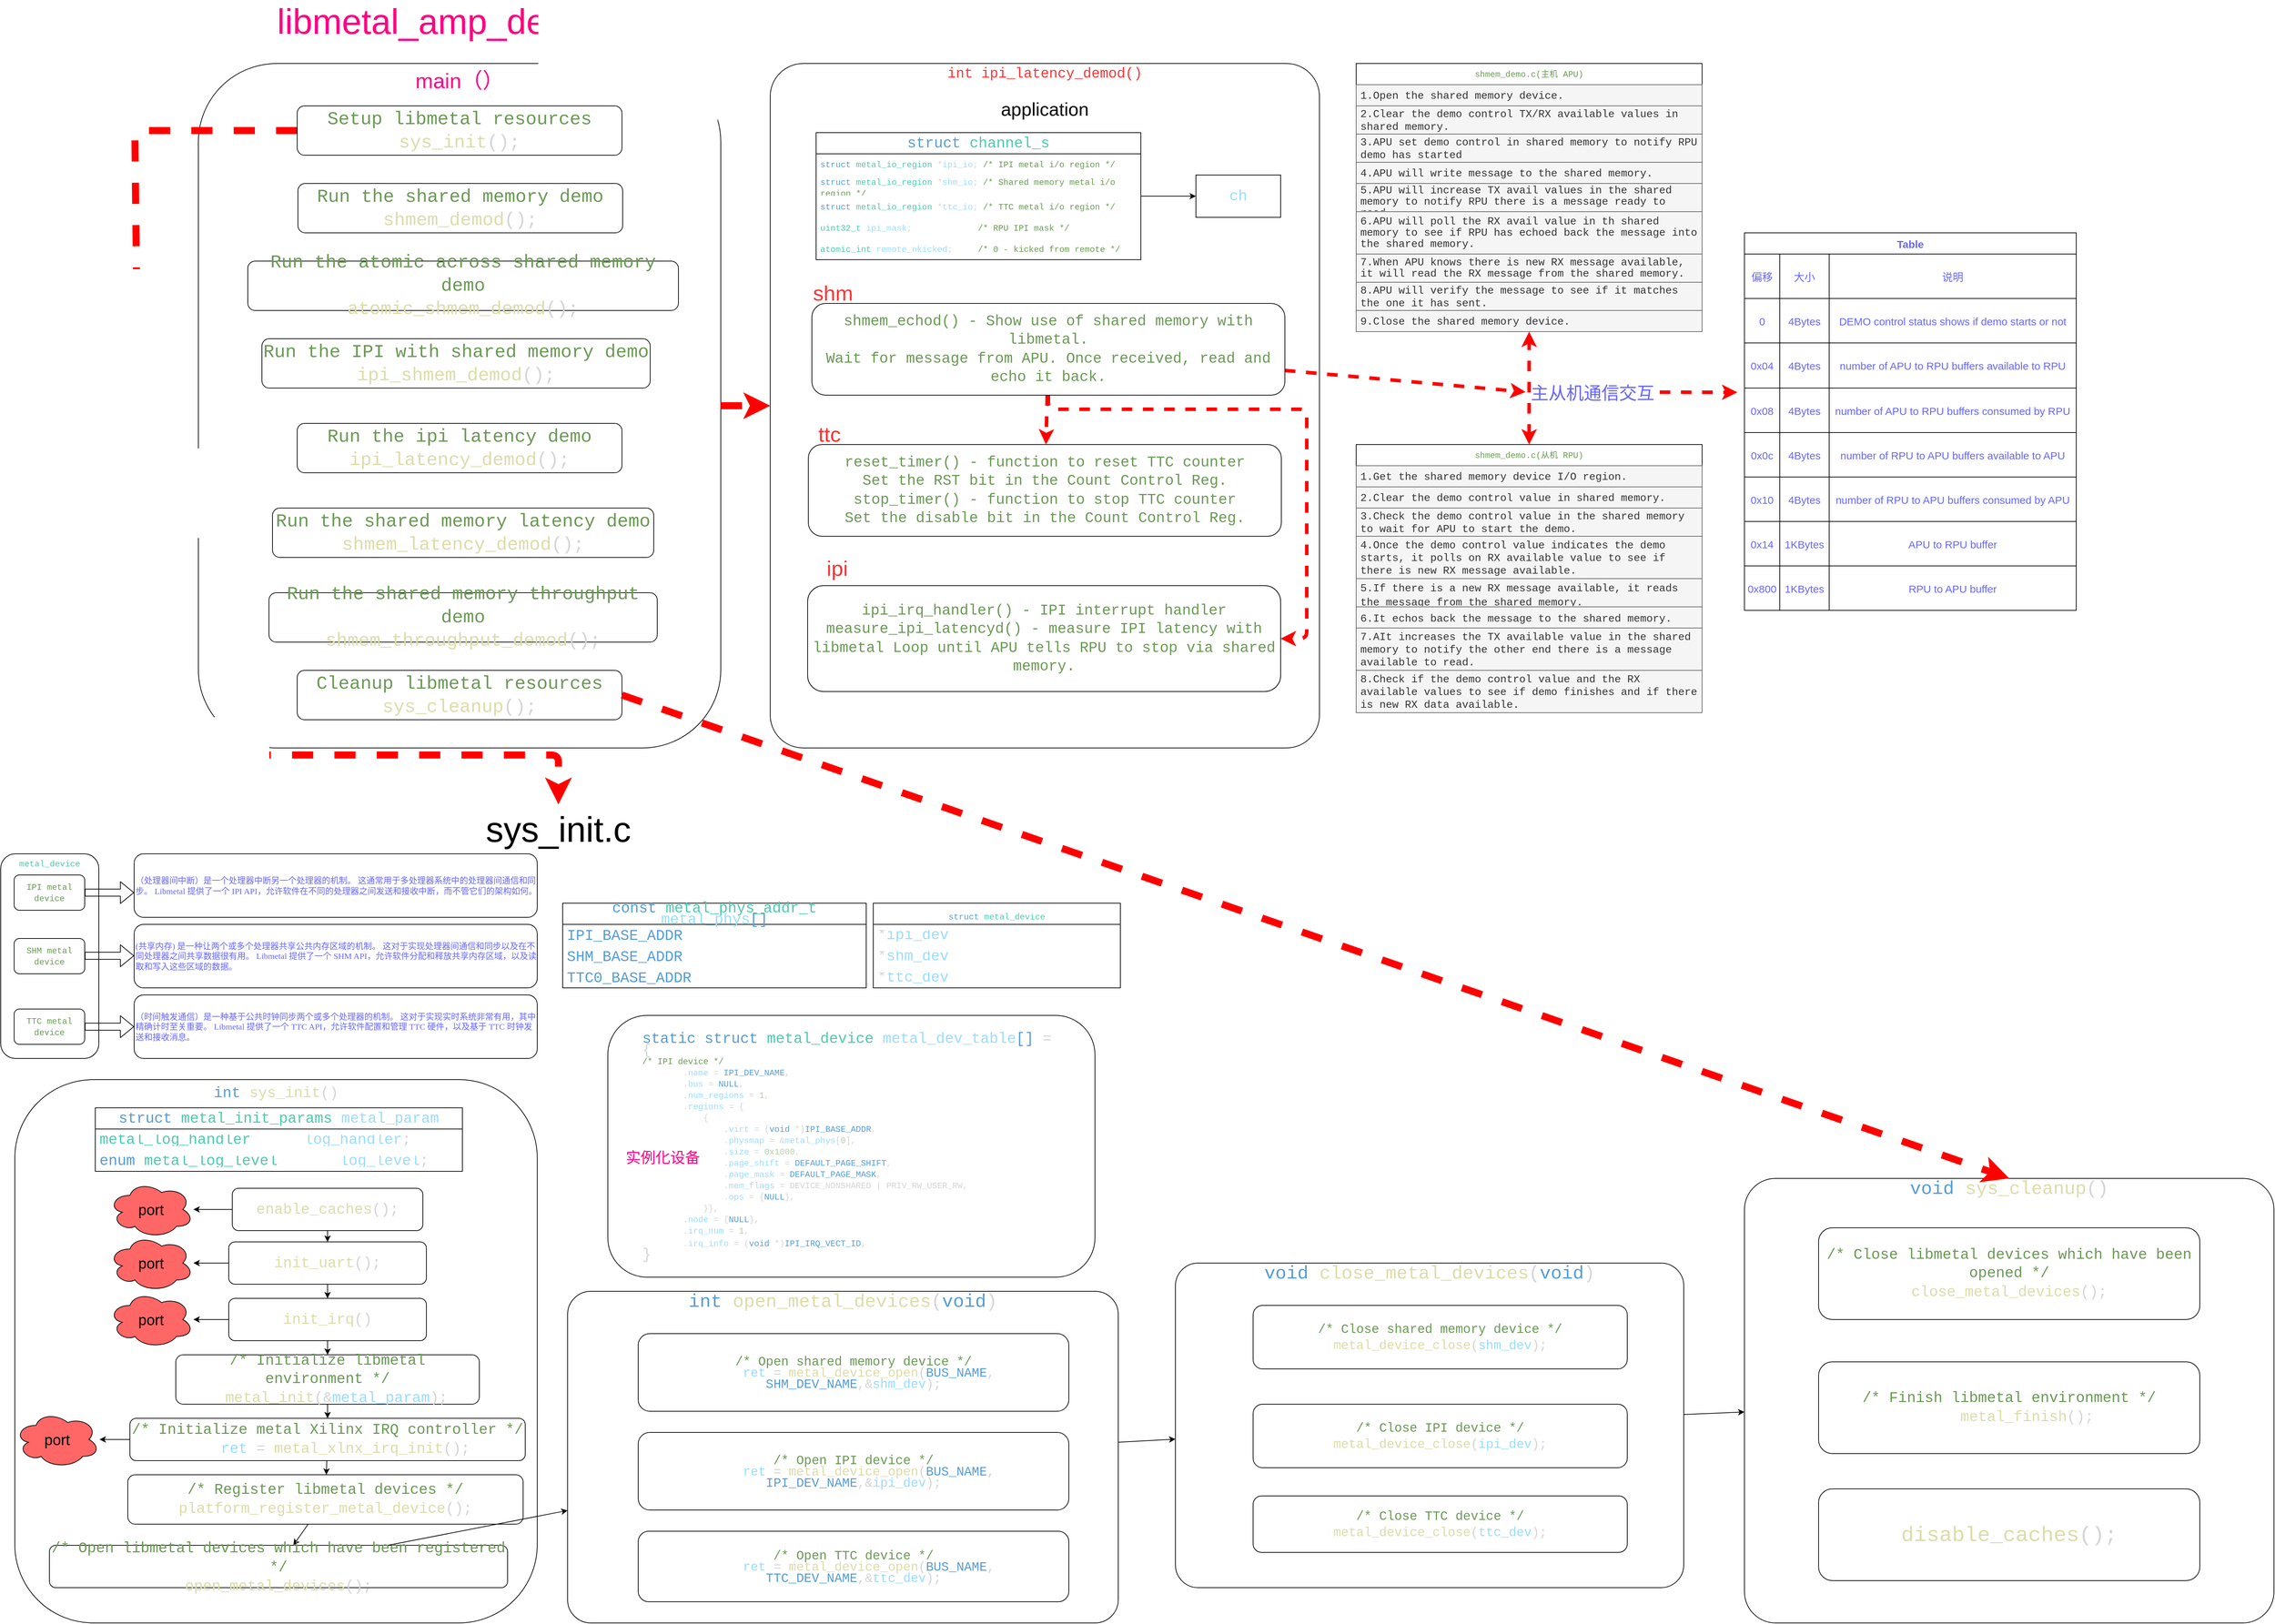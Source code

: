 <mxfile>
    <diagram id="nKelZ6Gt3N6YIWwZSbJ6" name="第 1 页">
        <mxGraphModel dx="3995" dy="3514" grid="1" gridSize="10" guides="1" tooltips="1" connect="1" arrows="1" fold="1" page="1" pageScale="1" pageWidth="827" pageHeight="1169" math="0" shadow="0">
            <root>
                <mxCell id="0"/>
                <mxCell id="1" parent="0"/>
                <mxCell id="7" value="&lt;div style=&quot;color: rgb(212, 212, 212); font-family: Consolas, &amp;quot;Courier New&amp;quot;, monospace; line-height: 16px;&quot;&gt;&lt;span style=&quot;color: #4ec9b0;&quot;&gt;metal_device&lt;/span&gt;&lt;/div&gt;" style="rounded=1;whiteSpace=wrap;html=1;verticalAlign=top;labelBackgroundColor=default;" parent="1" vertex="1">
                    <mxGeometry x="50" y="70" width="139" height="290" as="geometry"/>
                </mxCell>
                <mxCell id="2" value="&lt;div style=&quot;color: rgb(212, 212, 212); font-family: Consolas, &amp;quot;Courier New&amp;quot;, monospace; line-height: 16px;&quot;&gt;&lt;span style=&quot;color: #6a9955;&quot;&gt;IPI metal device&lt;/span&gt;&lt;/div&gt;" style="rounded=1;whiteSpace=wrap;html=1;labelBackgroundColor=default;" parent="1" vertex="1">
                    <mxGeometry x="69" y="100" width="100" height="50" as="geometry"/>
                </mxCell>
                <mxCell id="4" value="&lt;div style=&quot;color: rgb(212, 212, 212); font-family: Consolas, &amp;quot;Courier New&amp;quot;, monospace; line-height: 16px;&quot;&gt;&lt;span style=&quot;color: #6a9955;&quot;&gt;TTC metal device&lt;/span&gt;&lt;/div&gt;" style="rounded=1;whiteSpace=wrap;html=1;labelBackgroundColor=default;" parent="1" vertex="1">
                    <mxGeometry x="69" y="290" width="100" height="50" as="geometry"/>
                </mxCell>
                <mxCell id="5" value="&lt;div style=&quot;color: rgb(212, 212, 212); font-family: Consolas, &amp;quot;Courier New&amp;quot;, monospace; line-height: 16px;&quot;&gt;&lt;span style=&quot;color: #6a9955;&quot;&gt;SHM metal device&lt;/span&gt;&lt;/div&gt;" style="rounded=1;whiteSpace=wrap;html=1;labelBackgroundColor=default;" parent="1" vertex="1">
                    <mxGeometry x="69" y="190" width="100" height="50" as="geometry"/>
                </mxCell>
                <mxCell id="8" value="" style="shape=flexArrow;endArrow=classic;html=1;exitX=1;exitY=0.5;exitDx=0;exitDy=0;" parent="1" source="2" edge="1">
                    <mxGeometry width="50" height="50" relative="1" as="geometry">
                        <mxPoint x="349" y="190" as="sourcePoint"/>
                        <mxPoint x="239" y="125" as="targetPoint"/>
                    </mxGeometry>
                </mxCell>
                <mxCell id="9" value="" style="shape=flexArrow;endArrow=classic;html=1;exitX=1;exitY=0.5;exitDx=0;exitDy=0;" parent="1" edge="1">
                    <mxGeometry width="50" height="50" relative="1" as="geometry">
                        <mxPoint x="169" y="214.5" as="sourcePoint"/>
                        <mxPoint x="239" y="214.5" as="targetPoint"/>
                    </mxGeometry>
                </mxCell>
                <mxCell id="10" value="" style="shape=flexArrow;endArrow=classic;html=1;exitX=1;exitY=0.5;exitDx=0;exitDy=0;entryX=0;entryY=0.5;entryDx=0;entryDy=0;" parent="1" source="4" target="12" edge="1">
                    <mxGeometry width="50" height="50" relative="1" as="geometry">
                        <mxPoint x="199" y="292.5" as="sourcePoint"/>
                        <mxPoint x="239" y="305" as="targetPoint"/>
                    </mxGeometry>
                </mxCell>
                <mxCell id="11" value="&lt;p class=&quot;MsoNormal&quot;&gt;&lt;font face=&quot;Consolas&quot; color=&quot;#6666ff&quot;&gt;（处理器间中断）是一个处理器中断另一个处理器的机制。 这通常用于多处理器系统中的处理器间通信和同步。 Libmetal 提供了一个 IPI API，允许软件在不同的处理器之间发送和接收中断，而不管它们的架构如何。&lt;/font&gt;&lt;br&gt;&lt;/p&gt;" style="rounded=1;whiteSpace=wrap;html=1;labelBackgroundColor=none;align=left;" parent="1" vertex="1">
                    <mxGeometry x="239" y="70" width="571" height="90" as="geometry"/>
                </mxCell>
                <mxCell id="12" value="&lt;p class=&quot;MsoNormal&quot;&gt;&lt;font face=&quot;Consolas&quot;&gt;（时间触发通信）是一种基于公共时钟同步两个或多个处理器的机制。 这对于实现实时系统非常有用，其中精确计时至关重要。 Libmetal 提供了一个 TTC API，允许软件配置和管理 TTC 硬件，以及基于 TTC 时钟发送和接收消息。&lt;/font&gt;&lt;br&gt;&lt;/p&gt;" style="rounded=1;whiteSpace=wrap;html=1;labelBackgroundColor=none;align=left;fontColor=#6666FF;" parent="1" vertex="1">
                    <mxGeometry x="239" y="270" width="571" height="90" as="geometry"/>
                </mxCell>
                <mxCell id="13" value="&lt;p class=&quot;MsoNormal&quot;&gt;&lt;font face=&quot;Consolas&quot;&gt;(共享内存) 是一种让两个或多个处理器共享公共内存区域的机制。 这对于实现处理器间通信和同步以及在不同处理器之间共享数据很有用。 Libmetal 提供了一个 SHM API，允许软件分配和释放共享内存区域，以及读取和写入这些区域的数据。&lt;/font&gt;&lt;br&gt;&lt;/p&gt;" style="rounded=1;whiteSpace=wrap;html=1;labelBackgroundColor=none;fontColor=#6666FF;align=left;" parent="1" vertex="1">
                    <mxGeometry x="239" y="170" width="571" height="90" as="geometry"/>
                </mxCell>
                <mxCell id="18" value="&lt;div style=&quot;font-family: Consolas, &amp;quot;Courier New&amp;quot;, monospace; line-height: 16px; font-size: 20px;&quot;&gt;&lt;span style=&quot;font-size: 20px;&quot;&gt;int ipi_latency_demod()&lt;/span&gt;&lt;/div&gt;" style="rounded=1;whiteSpace=wrap;html=1;labelBackgroundColor=default;fontColor=#FF3333;verticalAlign=top;fontSize=20;arcSize=6;" parent="1" vertex="1">
                    <mxGeometry x="1140" y="-1050" width="778" height="970" as="geometry"/>
                </mxCell>
                <mxCell id="46" value="" style="edgeStyle=none;html=1;fontSize=15;fontColor=none;" parent="1" source="27" target="45" edge="1">
                    <mxGeometry relative="1" as="geometry"/>
                </mxCell>
                <mxCell id="27" value="&lt;div style=&quot;color: rgb(212, 212, 212); font-family: Consolas, &amp;quot;Courier New&amp;quot;, monospace; line-height: 16px;&quot;&gt;&lt;span style=&quot;color: #569cd6;&quot;&gt;struct&lt;/span&gt; &lt;span style=&quot;color: #4ec9b0;&quot;&gt;channel_s&lt;/span&gt;&lt;/div&gt;" style="swimlane;fontStyle=0;childLayout=stackLayout;horizontal=1;startSize=30;horizontalStack=0;resizeParent=1;resizeParentMax=0;resizeLast=0;collapsible=1;marginBottom=0;whiteSpace=wrap;html=1;labelBackgroundColor=none;fontSize=21;fontColor=none;" parent="1" vertex="1">
                    <mxGeometry x="1205" y="-952" width="460" height="180" as="geometry"/>
                </mxCell>
                <mxCell id="28" value="&lt;div style=&quot;color: rgb(212, 212, 212); font-family: Consolas, &amp;quot;Courier New&amp;quot;, monospace; font-size: 12px; line-height: 16px;&quot;&gt;&lt;span style=&quot;color: #569cd6;&quot;&gt;struct&lt;/span&gt; &lt;span style=&quot;color: #4ec9b0;&quot;&gt;metal_io_region&lt;/span&gt; *&lt;span style=&quot;color: #9cdcfe;&quot;&gt;ipi_io&lt;/span&gt;;&lt;span style=&quot;color: #6a9955;&quot;&gt; /* IPI metal i/o region */&lt;/span&gt;&lt;/div&gt;" style="text;strokeColor=none;fillColor=none;align=left;verticalAlign=middle;spacingLeft=4;spacingRight=4;overflow=hidden;points=[[0,0.5],[1,0.5]];portConstraint=eastwest;rotatable=0;whiteSpace=wrap;html=1;labelBackgroundColor=none;fontSize=21;fontColor=none;" parent="27" vertex="1">
                    <mxGeometry y="30" width="460" height="30" as="geometry"/>
                </mxCell>
                <mxCell id="29" value="&lt;div style=&quot;color: rgb(212, 212, 212); font-family: Consolas, &amp;quot;Courier New&amp;quot;, monospace; font-size: 12px; line-height: 16px;&quot;&gt;&lt;span style=&quot;color: #569cd6;&quot;&gt;struct&lt;/span&gt; &lt;span style=&quot;color: #4ec9b0;&quot;&gt;metal_io_region&lt;/span&gt; *&lt;span style=&quot;color: #9cdcfe;&quot;&gt;shm_io&lt;/span&gt;;&lt;span style=&quot;color: #6a9955;&quot;&gt; /* Shared memory metal i/o region */&lt;/span&gt;&lt;/div&gt;" style="text;strokeColor=none;fillColor=none;align=left;verticalAlign=middle;spacingLeft=4;spacingRight=4;overflow=hidden;points=[[0,0.5],[1,0.5]];portConstraint=eastwest;rotatable=0;whiteSpace=wrap;html=1;labelBackgroundColor=none;fontSize=21;fontColor=none;" parent="27" vertex="1">
                    <mxGeometry y="60" width="460" height="30" as="geometry"/>
                </mxCell>
                <mxCell id="32" value="&lt;div style=&quot;color: rgb(212, 212, 212); font-family: Consolas, &amp;quot;Courier New&amp;quot;, monospace; font-size: 12px; line-height: 16px;&quot;&gt;&lt;span style=&quot;color: #569cd6;&quot;&gt;struct&lt;/span&gt; &lt;span style=&quot;color: #4ec9b0;&quot;&gt;metal_io_region&lt;/span&gt; *&lt;span style=&quot;color: #9cdcfe;&quot;&gt;ttc_io&lt;/span&gt;;&lt;span style=&quot;color: #6a9955;&quot;&gt; /* TTC metal i/o region */&lt;/span&gt;&lt;/div&gt;" style="text;strokeColor=none;fillColor=none;align=left;verticalAlign=middle;spacingLeft=4;spacingRight=4;overflow=hidden;points=[[0,0.5],[1,0.5]];portConstraint=eastwest;rotatable=0;whiteSpace=wrap;html=1;labelBackgroundColor=none;fontSize=21;fontColor=none;" parent="27" vertex="1">
                    <mxGeometry y="90" width="460" height="30" as="geometry"/>
                </mxCell>
                <mxCell id="33" value="&lt;div style=&quot;color: rgb(212, 212, 212); font-family: Consolas, &amp;quot;Courier New&amp;quot;, monospace; font-size: 12px; line-height: 16px;&quot;&gt;&lt;span style=&quot;color: #4ec9b0;&quot;&gt;uint32_t&lt;/span&gt; &lt;span style=&quot;color: #9cdcfe;&quot;&gt;ipi_mask&lt;/span&gt;;&lt;span style=&quot;color: #6a9955;&quot;&gt; &amp;nbsp; &amp;nbsp; &amp;nbsp; &amp;nbsp; &amp;nbsp; &amp;nbsp; /* RPU IPI mask */&lt;/span&gt;&lt;/div&gt;" style="text;strokeColor=none;fillColor=none;align=left;verticalAlign=middle;spacingLeft=4;spacingRight=4;overflow=hidden;points=[[0,0.5],[1,0.5]];portConstraint=eastwest;rotatable=0;whiteSpace=wrap;html=1;labelBackgroundColor=none;fontSize=21;fontColor=none;" parent="27" vertex="1">
                    <mxGeometry y="120" width="460" height="30" as="geometry"/>
                </mxCell>
                <mxCell id="31" value="&lt;div style=&quot;color: rgb(212, 212, 212); font-family: Consolas, &amp;quot;Courier New&amp;quot;, monospace; font-size: 12px; line-height: 16px;&quot;&gt;&lt;span style=&quot;color: #4ec9b0;&quot;&gt;atomic_int&lt;/span&gt; &lt;span style=&quot;color: #9cdcfe;&quot;&gt;remote_nkicked&lt;/span&gt;;&lt;span style=&quot;color: #6a9955;&quot;&gt; &amp;nbsp; &amp;nbsp; /* 0 - kicked from remote */&lt;/span&gt;&lt;/div&gt;" style="text;strokeColor=none;fillColor=none;align=left;verticalAlign=middle;spacingLeft=4;spacingRight=4;overflow=hidden;points=[[0,0.5],[1,0.5]];portConstraint=eastwest;rotatable=0;whiteSpace=wrap;html=1;labelBackgroundColor=none;fontSize=21;fontColor=none;" parent="27" vertex="1">
                    <mxGeometry y="150" width="460" height="30" as="geometry"/>
                </mxCell>
                <mxCell id="45" value="&lt;div style=&quot;color: rgb(212, 212, 212); font-family: Consolas, &amp;quot;Courier New&amp;quot;, monospace; line-height: 16px;&quot;&gt;&lt;span style=&quot;color: rgb(156, 220, 254);&quot;&gt;&lt;font style=&quot;font-size: 21px;&quot;&gt;ch&lt;/font&gt;&lt;/span&gt;&lt;/div&gt;" style="whiteSpace=wrap;html=1;fontSize=21;fontColor=none;fontStyle=0;startSize=30;labelBackgroundColor=none;" parent="1" vertex="1">
                    <mxGeometry x="1743" y="-892" width="120" height="60" as="geometry"/>
                </mxCell>
                <mxCell id="47" value="&lt;div style=&quot;color: rgb(212, 212, 212); font-family: Consolas, &amp;quot;Courier New&amp;quot;, monospace; line-height: 126%;&quot;&gt;&lt;span style=&quot;color: #569cd6;&quot;&gt;int&lt;/span&gt; &lt;span style=&quot;color: #dcdcaa;&quot;&gt;sys_init&lt;/span&gt;()&lt;/div&gt;" style="rounded=1;whiteSpace=wrap;html=1;labelBackgroundColor=none;fontSize=21;fontColor=none;verticalAlign=top;labelBorderColor=none;" parent="1" vertex="1">
                    <mxGeometry x="70" y="390" width="740" height="770" as="geometry"/>
                </mxCell>
                <mxCell id="54" value="" style="edgeStyle=none;html=1;fontSize=21;fontColor=none;" parent="1" source="48" target="53" edge="1">
                    <mxGeometry relative="1" as="geometry"/>
                </mxCell>
                <mxCell id="58" value="" style="edgeStyle=none;html=1;fontSize=21;fontColor=none;" parent="1" source="48" target="57" edge="1">
                    <mxGeometry relative="1" as="geometry"/>
                </mxCell>
                <mxCell id="48" value="&lt;div style=&quot;color: rgb(212, 212, 212); font-family: Consolas, &amp;quot;Courier New&amp;quot;, monospace; line-height: 16px;&quot;&gt;&lt;span style=&quot;color: #dcdcaa;&quot;&gt;enable_caches&lt;/span&gt;();&lt;/div&gt;" style="rounded=1;whiteSpace=wrap;html=1;labelBackgroundColor=none;fontSize=21;fontColor=none;" parent="1" vertex="1">
                    <mxGeometry x="378" y="544" width="270" height="60" as="geometry"/>
                </mxCell>
                <mxCell id="49" value="&lt;div style=&quot;color: rgb(212, 212, 212); font-family: Consolas, &amp;quot;Courier New&amp;quot;, monospace; line-height: 16px;&quot;&gt;&lt;span style=&quot;color: #569cd6;&quot;&gt;struct&lt;/span&gt; &lt;span style=&quot;color: #4ec9b0;&quot;&gt;metal_init_params&amp;nbsp;&lt;/span&gt;&lt;span style=&quot;color: rgb(156, 220, 254);&quot;&gt;metal_param&lt;/span&gt;&lt;/div&gt;" style="swimlane;fontStyle=0;childLayout=stackLayout;horizontal=1;startSize=30;horizontalStack=0;resizeParent=1;resizeParentMax=0;resizeLast=0;collapsible=1;marginBottom=0;whiteSpace=wrap;html=1;labelBackgroundColor=none;fontSize=21;fontColor=none;" parent="1" vertex="1">
                    <mxGeometry x="184" y="430" width="520" height="90" as="geometry"/>
                </mxCell>
                <mxCell id="50" value="&lt;div style=&quot;color: rgb(212, 212, 212); font-family: Consolas, &amp;quot;Courier New&amp;quot;, monospace; line-height: 16px;&quot;&gt;&lt;span style=&quot;color: #4ec9b0;&quot;&gt;metal_log_handler&lt;/span&gt; &amp;nbsp; &amp;nbsp; &amp;nbsp;&lt;span style=&quot;color: #9cdcfe;&quot;&gt;log_handler&lt;/span&gt;;&lt;/div&gt;" style="text;strokeColor=none;fillColor=none;align=left;verticalAlign=middle;spacingLeft=4;spacingRight=4;overflow=hidden;points=[[0,0.5],[1,0.5]];portConstraint=eastwest;rotatable=0;whiteSpace=wrap;html=1;labelBackgroundColor=none;fontSize=21;fontColor=none;" parent="49" vertex="1">
                    <mxGeometry y="30" width="520" height="30" as="geometry"/>
                </mxCell>
                <mxCell id="51" value="&lt;div style=&quot;color: rgb(212, 212, 212); font-family: Consolas, &amp;quot;Courier New&amp;quot;, monospace; line-height: 16px;&quot;&gt;&lt;span style=&quot;color: #569cd6;&quot;&gt;enum&lt;/span&gt; &lt;span style=&quot;color: #4ec9b0;&quot;&gt;metal_log_level&lt;/span&gt; &amp;nbsp; &amp;nbsp; &amp;nbsp; &lt;span style=&quot;color: #9cdcfe;&quot;&gt;log_level&lt;/span&gt;;&lt;/div&gt;" style="text;strokeColor=none;fillColor=none;align=left;verticalAlign=middle;spacingLeft=4;spacingRight=4;overflow=hidden;points=[[0,0.5],[1,0.5]];portConstraint=eastwest;rotatable=0;whiteSpace=wrap;html=1;labelBackgroundColor=none;fontSize=21;fontColor=none;" parent="49" vertex="1">
                    <mxGeometry y="60" width="520" height="30" as="geometry"/>
                </mxCell>
                <mxCell id="56" value="" style="edgeStyle=none;html=1;fontSize=21;fontColor=none;" parent="1" source="53" target="55" edge="1">
                    <mxGeometry relative="1" as="geometry"/>
                </mxCell>
                <mxCell id="60" value="" style="edgeStyle=none;html=1;fontSize=21;fontColor=none;" parent="1" source="53" target="59" edge="1">
                    <mxGeometry relative="1" as="geometry"/>
                </mxCell>
                <mxCell id="53" value="&lt;div style=&quot;color: rgb(212, 212, 212); font-family: Consolas, &amp;quot;Courier New&amp;quot;, monospace; line-height: 16px;&quot;&gt;&lt;span style=&quot;color: #dcdcaa;&quot;&gt;init_uart&lt;/span&gt;();&lt;/div&gt;" style="whiteSpace=wrap;html=1;fontSize=21;fontColor=none;rounded=1;labelBackgroundColor=none;" parent="1" vertex="1">
                    <mxGeometry x="373" y="620" width="280" height="60" as="geometry"/>
                </mxCell>
                <mxCell id="62" value="" style="edgeStyle=none;html=1;fontSize=21;fontColor=none;" parent="1" source="55" target="61" edge="1">
                    <mxGeometry relative="1" as="geometry"/>
                </mxCell>
                <mxCell id="64" value="" style="edgeStyle=none;html=1;fontSize=21;fontColor=default;" parent="1" source="55" target="63" edge="1">
                    <mxGeometry relative="1" as="geometry"/>
                </mxCell>
                <mxCell id="55" value="&lt;div style=&quot;color: rgb(212, 212, 212); font-family: Consolas, &amp;quot;Courier New&amp;quot;, monospace; line-height: 16px;&quot;&gt;&lt;span style=&quot;color: #dcdcaa;&quot;&gt;init_irq&lt;/span&gt;()&lt;/div&gt;" style="whiteSpace=wrap;html=1;fontSize=21;fontColor=none;rounded=1;labelBackgroundColor=none;" parent="1" vertex="1">
                    <mxGeometry x="373" y="700" width="280" height="60" as="geometry"/>
                </mxCell>
                <mxCell id="57" value="port" style="ellipse;shape=cloud;whiteSpace=wrap;html=1;fontSize=21;fontColor=default;rounded=1;labelBackgroundColor=none;fillColor=#FF6666;" parent="1" vertex="1">
                    <mxGeometry x="203" y="534" width="120" height="80" as="geometry"/>
                </mxCell>
                <mxCell id="59" value="port" style="ellipse;shape=cloud;whiteSpace=wrap;html=1;fontSize=21;fontColor=default;rounded=1;labelBackgroundColor=none;fillColor=#FF6666;" parent="1" vertex="1">
                    <mxGeometry x="203" y="610" width="120" height="80" as="geometry"/>
                </mxCell>
                <mxCell id="61" value="port" style="ellipse;shape=cloud;whiteSpace=wrap;html=1;fontSize=21;fontColor=default;rounded=1;labelBackgroundColor=none;fillColor=#FF6666;" parent="1" vertex="1">
                    <mxGeometry x="203" y="690" width="120" height="80" as="geometry"/>
                </mxCell>
                <mxCell id="66" value="" style="edgeStyle=none;html=1;fontSize=21;fontColor=default;" parent="1" source="63" target="65" edge="1">
                    <mxGeometry relative="1" as="geometry"/>
                </mxCell>
                <mxCell id="63" value="&lt;div style=&quot;color: rgb(212, 212, 212); font-family: Consolas, &amp;quot;Courier New&amp;quot;, monospace; line-height: 126%;&quot;&gt;&lt;div style=&quot;line-height: 126%;&quot;&gt;&lt;span style=&quot;color: #6a9955;&quot;&gt;/* Initialize libmetal environment */&lt;/span&gt;&lt;/div&gt;&lt;div style=&quot;line-height: 126%;&quot;&gt;&amp;nbsp;&amp;nbsp;&lt;span style=&quot;color: #dcdcaa;&quot;&gt;metal_init&lt;/span&gt;(&amp;amp;&lt;span style=&quot;color: #9cdcfe;&quot;&gt;metal_param&lt;/span&gt;);&lt;/div&gt;&lt;/div&gt;" style="whiteSpace=wrap;html=1;fontSize=21;fontColor=none;rounded=1;labelBackgroundColor=none;" parent="1" vertex="1">
                    <mxGeometry x="298" y="780" width="430" height="70" as="geometry"/>
                </mxCell>
                <mxCell id="68" value="" style="edgeStyle=none;html=1;fontSize=21;fontColor=default;" parent="1" source="65" target="67" edge="1">
                    <mxGeometry relative="1" as="geometry"/>
                </mxCell>
                <mxCell id="70" value="" style="edgeStyle=none;html=1;" parent="1" source="65" target="69" edge="1">
                    <mxGeometry relative="1" as="geometry"/>
                </mxCell>
                <mxCell id="65" value="&lt;div style=&quot;color: rgb(212, 212, 212); font-family: Consolas, &amp;quot;Courier New&amp;quot;, monospace; line-height: 126%;&quot;&gt;&lt;div style=&quot;line-height: 126%;&quot;&gt;&lt;span style=&quot;color: #6a9955;&quot;&gt;/* Initialize metal Xilinx IRQ controller */&lt;/span&gt;&lt;/div&gt;&lt;div style=&quot;line-height: 126%;&quot;&gt;&amp;nbsp; &amp;nbsp; &lt;span style=&quot;color: #9cdcfe;&quot;&gt;ret&lt;/span&gt; = &lt;span style=&quot;color: #dcdcaa;&quot;&gt;metal_xlnx_irq_init&lt;/span&gt;();&lt;/div&gt;&lt;/div&gt;" style="whiteSpace=wrap;html=1;fontSize=21;fontColor=none;rounded=1;labelBackgroundColor=none;" parent="1" vertex="1">
                    <mxGeometry x="233" y="870" width="560" height="60" as="geometry"/>
                </mxCell>
                <mxCell id="67" value="port" style="ellipse;shape=cloud;whiteSpace=wrap;html=1;fontSize=21;fontColor=none;rounded=1;labelBackgroundColor=none;fillColor=#FF6666;" parent="1" vertex="1">
                    <mxGeometry x="70" y="860" width="120" height="80" as="geometry"/>
                </mxCell>
                <mxCell id="73" value="" style="edgeStyle=none;html=1;fontSize=21;" edge="1" parent="1" source="69" target="72">
                    <mxGeometry relative="1" as="geometry"/>
                </mxCell>
                <mxCell id="69" value="&lt;div style=&quot;color: rgb(212, 212, 212); font-family: Consolas, &amp;quot;Courier New&amp;quot;, monospace; line-height: 126%;&quot;&gt;&lt;div style=&quot;line-height: 126%;&quot;&gt;&lt;span style=&quot;color: #6a9955;&quot;&gt;/* Register libmetal devices */&lt;/span&gt;&lt;/div&gt;&lt;div style=&quot;line-height: 126%;&quot;&gt;&lt;span style=&quot;color: #dcdcaa;&quot;&gt;platform_register_metal_device&lt;/span&gt;();&lt;/div&gt;&lt;/div&gt;" style="whiteSpace=wrap;html=1;fontSize=21;fontColor=none;rounded=1;labelBackgroundColor=none;" parent="1" vertex="1">
                    <mxGeometry x="230" y="950" width="560" height="70" as="geometry"/>
                </mxCell>
                <mxCell id="75" value="" style="edgeStyle=none;html=1;fontSize=21;" edge="1" parent="1" source="72" target="74">
                    <mxGeometry relative="1" as="geometry"/>
                </mxCell>
                <mxCell id="72" value="&lt;span style=&quot;border-color: var(--border-color); font-family: Consolas, &amp;quot;Courier New&amp;quot;, monospace; color: rgb(106, 153, 85);&quot;&gt;/* Open libmetal devices which have been registered */&lt;br&gt;&lt;/span&gt;&lt;span style=&quot;border-color: var(--border-color); font-family: Consolas, &amp;quot;Courier New&amp;quot;, monospace; background-color: initial; color: rgb(220, 220, 170);&quot;&gt;open_metal_devices&lt;/span&gt;&lt;span style=&quot;border-color: var(--border-color); color: rgb(212, 212, 212); font-family: Consolas, &amp;quot;Courier New&amp;quot;, monospace; background-color: initial;&quot;&gt;();&lt;/span&gt;" style="whiteSpace=wrap;html=1;fontSize=21;fontColor=none;rounded=1;labelBackgroundColor=none;" vertex="1" parent="1">
                    <mxGeometry x="119" y="1050" width="649" height="60" as="geometry"/>
                </mxCell>
                <mxCell id="81" value="" style="edgeStyle=none;html=1;fontSize=18;fontColor=default;" edge="1" parent="1" source="74" target="80">
                    <mxGeometry relative="1" as="geometry"/>
                </mxCell>
                <mxCell id="74" value="&lt;div style=&quot;color: rgb(212, 212, 212); font-family: Consolas, &amp;quot;Courier New&amp;quot;, monospace; font-size: 26px; line-height: 16px;&quot;&gt;&lt;div style=&quot;line-height: 16px;&quot;&gt;&lt;span style=&quot;color: #569cd6;&quot;&gt;int&lt;/span&gt; &lt;span style=&quot;color: #dcdcaa;&quot;&gt;open_metal_devices&lt;/span&gt;(&lt;span style=&quot;color: #569cd6;&quot;&gt;void&lt;/span&gt;)&lt;/div&gt;&lt;/div&gt;" style="whiteSpace=wrap;html=1;fontSize=21;fontColor=none;rounded=1;labelBackgroundColor=none;verticalAlign=top;arcSize=7;" vertex="1" parent="1">
                    <mxGeometry x="853" y="690" width="780" height="470" as="geometry"/>
                </mxCell>
                <mxCell id="76" value="&lt;div style=&quot;color: rgb(212, 212, 212); font-family: Consolas, &amp;quot;Courier New&amp;quot;, monospace; font-size: 18px; line-height: 16px;&quot;&gt;&lt;div style=&quot;font-size: 18px;&quot;&gt;&lt;span style=&quot;color: rgb(106, 153, 85); font-size: 18px;&quot;&gt;/* Open TTC device */&lt;/span&gt;&lt;/div&gt;&lt;div style=&quot;font-size: 18px;&quot;&gt;&amp;nbsp; &amp;nbsp; &lt;span style=&quot;color: rgb(156, 220, 254); font-size: 18px;&quot;&gt;ret&lt;/span&gt; = &lt;span style=&quot;color: rgb(220, 220, 170); font-size: 18px;&quot;&gt;metal_device_open&lt;/span&gt;(&lt;span style=&quot;color: rgb(86, 156, 214); font-size: 18px;&quot;&gt;BUS_NAME&lt;/span&gt;, &lt;span style=&quot;color: rgb(86, 156, 214); font-size: 18px;&quot;&gt;TTC_DEV_NAME&lt;/span&gt;,&amp;amp;&lt;span style=&quot;color: rgb(156, 220, 254); font-size: 18px;&quot;&gt;ttc_dev&lt;/span&gt;);&lt;/div&gt;&lt;/div&gt;" style="rounded=1;whiteSpace=wrap;html=1;labelBackgroundColor=none;fontSize=18;" vertex="1" parent="1">
                    <mxGeometry x="953" y="1030" width="610" height="100" as="geometry"/>
                </mxCell>
                <mxCell id="77" value="&lt;div style=&quot;font-family: Consolas, &amp;quot;Courier New&amp;quot;, monospace; font-size: 18px; line-height: 16px;&quot;&gt;&lt;div style=&quot;color: rgb(212, 212, 212); line-height: 16px;&quot;&gt;&lt;div&gt;&lt;span style=&quot;color: #6a9955;&quot;&gt;/* Open shared memory device */&lt;/span&gt;&lt;/div&gt;&lt;div&gt;&amp;nbsp; &amp;nbsp; &lt;span style=&quot;color: #9cdcfe;&quot;&gt;ret&lt;/span&gt; = &lt;span style=&quot;color: #dcdcaa;&quot;&gt;metal_device_open&lt;/span&gt;(&lt;span style=&quot;color: #569cd6;&quot;&gt;BUS_NAME&lt;/span&gt;, &lt;span style=&quot;color: #569cd6;&quot;&gt;SHM_DEV_NAME&lt;/span&gt;,&amp;amp;&lt;span style=&quot;color: #9cdcfe;&quot;&gt;shm_dev&lt;/span&gt;);&lt;/div&gt;&lt;/div&gt;&lt;/div&gt;" style="rounded=1;whiteSpace=wrap;html=1;labelBackgroundColor=none;fontSize=14;fontColor=default;" vertex="1" parent="1">
                    <mxGeometry x="953" y="750" width="610" height="110" as="geometry"/>
                </mxCell>
                <mxCell id="78" value="&lt;div style=&quot;color: rgb(212, 212, 212); font-family: Consolas, &amp;quot;Courier New&amp;quot;, monospace; font-size: 18px; line-height: 16px;&quot;&gt;&lt;div&gt;&lt;span style=&quot;color: #6a9955;&quot;&gt;/* Open IPI device */&lt;/span&gt;&lt;/div&gt;&lt;div&gt;&amp;nbsp; &amp;nbsp; &lt;span style=&quot;color: #9cdcfe;&quot;&gt;ret&lt;/span&gt; = &lt;span style=&quot;color: #dcdcaa;&quot;&gt;metal_device_open&lt;/span&gt;(&lt;span style=&quot;color: #569cd6;&quot;&gt;BUS_NAME&lt;/span&gt;, &lt;span style=&quot;color: #569cd6;&quot;&gt;IPI_DEV_NAME&lt;/span&gt;,&amp;amp;&lt;span style=&quot;color: #9cdcfe;&quot;&gt;ipi_dev&lt;/span&gt;);&lt;/div&gt;&lt;/div&gt;" style="rounded=1;whiteSpace=wrap;html=1;labelBackgroundColor=none;fontSize=14;" vertex="1" parent="1">
                    <mxGeometry x="953" y="890" width="610" height="110" as="geometry"/>
                </mxCell>
                <mxCell id="79" value="&lt;font style=&quot;font-size: 26px;&quot;&gt;application&lt;/font&gt;" style="text;html=1;strokeColor=none;fillColor=none;align=center;verticalAlign=middle;whiteSpace=wrap;rounded=0;labelBackgroundColor=none;fontSize=18;fontColor=default;" vertex="1" parent="1">
                    <mxGeometry x="1499" y="-1000" width="60" height="30" as="geometry"/>
                </mxCell>
                <mxCell id="87" value="" style="edgeStyle=none;html=1;fontSize=26;fontColor=default;" edge="1" parent="1" source="80" target="86">
                    <mxGeometry relative="1" as="geometry"/>
                </mxCell>
                <mxCell id="80" value="&lt;div style=&quot;color: rgb(212, 212, 212); font-family: Consolas, &amp;quot;Courier New&amp;quot;, monospace; font-size: 26px; line-height: 16px;&quot;&gt;&lt;span style=&quot;color: #569cd6;&quot;&gt;void&lt;/span&gt; &lt;span style=&quot;color: #dcdcaa;&quot;&gt;close_metal_devices&lt;/span&gt;(&lt;span style=&quot;color: #569cd6;&quot;&gt;void&lt;/span&gt;)&lt;/div&gt;" style="whiteSpace=wrap;html=1;fontSize=21;verticalAlign=top;fontColor=none;rounded=1;labelBackgroundColor=none;arcSize=7;" vertex="1" parent="1">
                    <mxGeometry x="1714" y="650" width="720" height="460" as="geometry"/>
                </mxCell>
                <mxCell id="82" value="&lt;div style=&quot;color: rgb(212, 212, 212); font-family: Consolas, &amp;quot;Courier New&amp;quot;, monospace; line-height: 126%;&quot;&gt;&lt;div style=&quot;line-height: 126%;&quot;&gt;&lt;span style=&quot;color: #6a9955;&quot;&gt;/* Close IPI device */&lt;/span&gt;&lt;/div&gt;&lt;div style=&quot;line-height: 126%;&quot;&gt;&lt;span style=&quot;color: #dcdcaa;&quot;&gt;metal_device_close&lt;/span&gt;(&lt;span style=&quot;color: #9cdcfe;&quot;&gt;ipi_dev&lt;/span&gt;);&lt;/div&gt;&lt;/div&gt;" style="rounded=1;whiteSpace=wrap;html=1;labelBackgroundColor=none;fontSize=18;fontColor=default;" vertex="1" parent="1">
                    <mxGeometry x="1824" y="850" width="530" height="90" as="geometry"/>
                </mxCell>
                <mxCell id="83" value="&lt;div style=&quot;color: rgb(212, 212, 212); font-family: Consolas, &amp;quot;Courier New&amp;quot;, monospace; line-height: 126%;&quot;&gt;&lt;div style=&quot;line-height: 126%;&quot;&gt;&lt;span style=&quot;color: #6a9955;&quot;&gt;/* Close TTC device */&lt;/span&gt;&lt;/div&gt;&lt;div style=&quot;line-height: 126%;&quot;&gt;&lt;span style=&quot;color: #dcdcaa;&quot;&gt;metal_device_close&lt;/span&gt;(&lt;span style=&quot;color: #9cdcfe;&quot;&gt;ttc_dev&lt;/span&gt;);&lt;/div&gt;&lt;/div&gt;" style="rounded=1;whiteSpace=wrap;html=1;labelBackgroundColor=none;fontSize=18;fontColor=default;" vertex="1" parent="1">
                    <mxGeometry x="1824" y="980" width="530" height="80" as="geometry"/>
                </mxCell>
                <mxCell id="84" value="&lt;div style=&quot;color: rgb(212, 212, 212); font-family: Consolas, &amp;quot;Courier New&amp;quot;, monospace; line-height: 126%;&quot;&gt;&lt;div style=&quot;line-height: 126%;&quot;&gt;&lt;span style=&quot;color: #6a9955;&quot;&gt;/* Close shared memory device */&lt;/span&gt;&lt;/div&gt;&lt;div style=&quot;line-height: 126%;&quot;&gt;&lt;span style=&quot;color: rgb(220, 220, 170);&quot;&gt;metal_device_close&lt;/span&gt;(&lt;span style=&quot;color: rgb(156, 220, 254);&quot;&gt;shm_dev&lt;/span&gt;);&lt;/div&gt;&lt;/div&gt;" style="rounded=1;whiteSpace=wrap;html=1;labelBackgroundColor=none;fontSize=18;fontColor=default;" vertex="1" parent="1">
                    <mxGeometry x="1824" y="710" width="530" height="90" as="geometry"/>
                </mxCell>
                <mxCell id="86" value="&lt;div style=&quot;color: rgb(212, 212, 212); font-family: Consolas, &amp;quot;Courier New&amp;quot;, monospace; font-size: 26px; line-height: 16px;&quot;&gt;&lt;span style=&quot;color: #569cd6;&quot;&gt;void&lt;/span&gt; &lt;span style=&quot;color: #dcdcaa;&quot;&gt;sys_cleanup&lt;/span&gt;()&lt;/div&gt;" style="whiteSpace=wrap;html=1;fontSize=21;verticalAlign=top;fontColor=none;rounded=1;labelBackgroundColor=none;arcSize=7;" vertex="1" parent="1">
                    <mxGeometry x="2520" y="530" width="750" height="630" as="geometry"/>
                </mxCell>
                <mxCell id="88" value="&lt;div style=&quot;color: rgb(212, 212, 212); font-family: Consolas, &amp;quot;Courier New&amp;quot;, monospace; font-size: 21px; line-height: 126%;&quot;&gt;&lt;div style=&quot;line-height: 126%;&quot;&gt;&lt;span style=&quot;color: #6a9955;&quot;&gt;/* Close libmetal devices which have been opened */&lt;/span&gt;&lt;/div&gt;&lt;div style=&quot;line-height: 126%;&quot;&gt;&lt;span style=&quot;font-size: 21px; background-color: initial; color: rgb(220, 220, 170);&quot;&gt;close_metal_devices&lt;/span&gt;&lt;span style=&quot;font-size: 21px; background-color: initial;&quot;&gt;();&lt;/span&gt;&lt;/div&gt;&lt;/div&gt;" style="rounded=1;whiteSpace=wrap;html=1;labelBackgroundColor=none;fontSize=26;fontColor=default;" vertex="1" parent="1">
                    <mxGeometry x="2625" y="600" width="540" height="130" as="geometry"/>
                </mxCell>
                <mxCell id="89" value="&lt;div style=&quot;color: rgb(212, 212, 212); font-family: Consolas, &amp;quot;Courier New&amp;quot;, monospace; font-size: 21px; line-height: 126%;&quot;&gt;&lt;div style=&quot;line-height: 126%;&quot;&gt;&lt;span style=&quot;color: #6a9955;&quot;&gt;/* Finish libmetal environment */&lt;/span&gt;&lt;/div&gt;&lt;div style=&quot;line-height: 126%;&quot;&gt;&amp;nbsp; &amp;nbsp; &lt;span style=&quot;color: #dcdcaa;&quot;&gt;metal_finish&lt;/span&gt;();&lt;/div&gt;&lt;/div&gt;" style="rounded=1;whiteSpace=wrap;html=1;labelBackgroundColor=none;fontSize=26;fontColor=default;" vertex="1" parent="1">
                    <mxGeometry x="2625" y="790" width="540" height="130" as="geometry"/>
                </mxCell>
                <mxCell id="90" value="&lt;div style=&quot;color: rgb(212, 212, 212); font-family: Consolas, &amp;quot;Courier New&amp;quot;, monospace; line-height: 16px; font-size: 30px;&quot;&gt;&lt;span style=&quot;color: rgb(220, 220, 170);&quot;&gt;&lt;font style=&quot;font-size: 30px;&quot;&gt;disable_caches&lt;/font&gt;&lt;/span&gt;&lt;span style=&quot;&quot;&gt;();&lt;/span&gt;&lt;/div&gt;" style="rounded=1;whiteSpace=wrap;html=1;labelBackgroundColor=none;fontSize=26;fontColor=default;" vertex="1" parent="1">
                    <mxGeometry x="2625" y="970" width="540" height="130" as="geometry"/>
                </mxCell>
                <mxCell id="91" value="&lt;div style=&quot;color: rgb(212, 212, 212); font-family: Consolas, &amp;quot;Courier New&amp;quot;, monospace; font-size: 21px; line-height: 16px;&quot;&gt;&lt;div style=&quot;text-align: left;&quot;&gt;&lt;span style=&quot;color: #569cd6;&quot;&gt;static&lt;/span&gt; &lt;span style=&quot;color: #569cd6;&quot;&gt;struct&lt;/span&gt; &lt;span style=&quot;color: #4ec9b0;&quot;&gt;metal_device&lt;/span&gt; &lt;span style=&quot;color: #9cdcfe;&quot;&gt;metal_dev_table&lt;/span&gt;&lt;span style=&quot;color: #569cd6;&quot;&gt;[]&lt;/span&gt; =&amp;nbsp;&lt;/div&gt;&lt;div style=&quot;text-align: left;&quot;&gt;&lt;span style=&quot;background-color: initial;&quot;&gt;{&lt;/span&gt;&lt;/div&gt;&lt;div style=&quot;font-size: 12px; line-height: 16px;&quot;&gt;&lt;div style=&quot;text-align: left;&quot;&gt;&lt;span style=&quot;color: #6a9955;&quot;&gt;/* IPI device */&lt;/span&gt;&lt;/div&gt;&lt;div style=&quot;text-align: left;&quot;&gt;&amp;nbsp; &amp;nbsp; &amp;nbsp; &amp;nbsp; .&lt;span style=&quot;color: #9cdcfe;&quot;&gt;name&lt;/span&gt; = &lt;span style=&quot;color: #569cd6;&quot;&gt;IPI_DEV_NAME&lt;/span&gt;,&lt;/div&gt;&lt;div style=&quot;text-align: left;&quot;&gt;&amp;nbsp; &amp;nbsp; &amp;nbsp; &amp;nbsp; .&lt;span style=&quot;color: #9cdcfe;&quot;&gt;bus&lt;/span&gt; = &lt;span style=&quot;color: #569cd6;&quot;&gt;NULL&lt;/span&gt;,&lt;/div&gt;&lt;div style=&quot;text-align: left;&quot;&gt;&amp;nbsp; &amp;nbsp; &amp;nbsp; &amp;nbsp; .&lt;span style=&quot;color: #9cdcfe;&quot;&gt;num_regions&lt;/span&gt; = &lt;span style=&quot;color: #b5cea8;&quot;&gt;1&lt;/span&gt;,&lt;/div&gt;&lt;div style=&quot;text-align: left;&quot;&gt;&amp;nbsp; &amp;nbsp; &amp;nbsp; &amp;nbsp; .&lt;span style=&quot;color: #9cdcfe;&quot;&gt;regions&lt;/span&gt; = {&lt;/div&gt;&lt;div style=&quot;text-align: left;&quot;&gt;&amp;nbsp; &amp;nbsp; &amp;nbsp; &amp;nbsp; &amp;nbsp; &amp;nbsp; {&lt;/div&gt;&lt;div style=&quot;text-align: left;&quot;&gt;&amp;nbsp; &amp;nbsp; &amp;nbsp; &amp;nbsp; &amp;nbsp; &amp;nbsp; &amp;nbsp; &amp;nbsp; .&lt;span style=&quot;color: #9cdcfe;&quot;&gt;virt&lt;/span&gt; = (&lt;span style=&quot;color: #569cd6;&quot;&gt;void&lt;/span&gt; *)&lt;span style=&quot;color: #569cd6;&quot;&gt;IPI_BASE_ADDR&lt;/span&gt;,&lt;/div&gt;&lt;div style=&quot;text-align: left;&quot;&gt;&amp;nbsp; &amp;nbsp; &amp;nbsp; &amp;nbsp; &amp;nbsp; &amp;nbsp; &amp;nbsp; &amp;nbsp; .&lt;span style=&quot;color: #9cdcfe;&quot;&gt;physmap&lt;/span&gt; = &amp;amp;&lt;span style=&quot;color: #9cdcfe;&quot;&gt;metal_phys&lt;/span&gt;[&lt;span style=&quot;color: #b5cea8;&quot;&gt;0&lt;/span&gt;],&lt;/div&gt;&lt;div style=&quot;text-align: left;&quot;&gt;&amp;nbsp; &amp;nbsp; &amp;nbsp; &amp;nbsp; &amp;nbsp; &amp;nbsp; &amp;nbsp; &amp;nbsp; .&lt;span style=&quot;color: #9cdcfe;&quot;&gt;size&lt;/span&gt; = &lt;span style=&quot;color: #b5cea8;&quot;&gt;0x1000&lt;/span&gt;,&lt;/div&gt;&lt;div style=&quot;text-align: left;&quot;&gt;&amp;nbsp; &amp;nbsp; &amp;nbsp; &amp;nbsp; &amp;nbsp; &amp;nbsp; &amp;nbsp; &amp;nbsp; .&lt;span style=&quot;color: #9cdcfe;&quot;&gt;page_shift&lt;/span&gt; = &lt;span style=&quot;color: #569cd6;&quot;&gt;DEFAULT_PAGE_SHIFT&lt;/span&gt;,&lt;/div&gt;&lt;div style=&quot;text-align: left;&quot;&gt;&amp;nbsp; &amp;nbsp; &amp;nbsp; &amp;nbsp; &amp;nbsp; &amp;nbsp; &amp;nbsp; &amp;nbsp; .&lt;span style=&quot;color: #9cdcfe;&quot;&gt;page_mask&lt;/span&gt; = &lt;span style=&quot;color: #569cd6;&quot;&gt;DEFAULT_PAGE_MASK&lt;/span&gt;,&lt;/div&gt;&lt;div style=&quot;text-align: left;&quot;&gt;&amp;nbsp; &amp;nbsp; &amp;nbsp; &amp;nbsp; &amp;nbsp; &amp;nbsp; &amp;nbsp; &amp;nbsp; .&lt;span style=&quot;color: #9cdcfe;&quot;&gt;mem_flags&lt;/span&gt; = DEVICE_NONSHARED | PRIV_RW_USER_RW,&lt;/div&gt;&lt;div style=&quot;text-align: left;&quot;&gt;&amp;nbsp; &amp;nbsp; &amp;nbsp; &amp;nbsp; &amp;nbsp; &amp;nbsp; &amp;nbsp; &amp;nbsp; .&lt;span style=&quot;color: #9cdcfe;&quot;&gt;ops&lt;/span&gt; = {&lt;span style=&quot;color: #569cd6;&quot;&gt;NULL&lt;/span&gt;},&lt;/div&gt;&lt;div style=&quot;text-align: left;&quot;&gt;&amp;nbsp; &amp;nbsp; &amp;nbsp; &amp;nbsp; &amp;nbsp; &amp;nbsp; }},&lt;/div&gt;&lt;div style=&quot;text-align: left;&quot;&gt;&amp;nbsp; &amp;nbsp; &amp;nbsp; &amp;nbsp; .&lt;span style=&quot;color: #9cdcfe;&quot;&gt;node&lt;/span&gt; = {&lt;span style=&quot;color: #569cd6;&quot;&gt;NULL&lt;/span&gt;},&lt;/div&gt;&lt;div style=&quot;text-align: left;&quot;&gt;&amp;nbsp; &amp;nbsp; &amp;nbsp; &amp;nbsp; .&lt;span style=&quot;color: #9cdcfe;&quot;&gt;irq_num&lt;/span&gt; = &lt;span style=&quot;color: #b5cea8;&quot;&gt;1&lt;/span&gt;,&lt;/div&gt;&lt;/div&gt;&lt;div style=&quot;text-align: left;&quot;&gt;&lt;span style=&quot;font-size: 12px;&quot;&gt;&amp;nbsp; &amp;nbsp; &amp;nbsp; &amp;nbsp; .&lt;/span&gt;&lt;span style=&quot;font-size: 12px; color: rgb(156, 220, 254);&quot;&gt;irq_info&lt;/span&gt;&lt;span style=&quot;font-size: 12px;&quot;&gt; = (&lt;/span&gt;&lt;span style=&quot;font-size: 12px; color: rgb(86, 156, 214);&quot;&gt;void&lt;/span&gt;&lt;span style=&quot;font-size: 12px;&quot;&gt; *)&lt;/span&gt;&lt;span style=&quot;font-size: 12px; color: rgb(86, 156, 214);&quot;&gt;IPI_IRQ_VECT_ID&lt;/span&gt;&lt;span style=&quot;font-size: 12px;&quot;&gt;,&lt;/span&gt;&lt;/div&gt;&lt;div style=&quot;text-align: left;&quot;&gt;&lt;span style=&quot;&quot;&gt;}&lt;/span&gt;&lt;br&gt;&lt;/div&gt;&lt;/div&gt;" style="rounded=1;whiteSpace=wrap;html=1;labelBackgroundColor=none;fontSize=30;fontColor=default;" vertex="1" parent="1">
                    <mxGeometry x="910" y="299" width="690" height="371" as="geometry"/>
                </mxCell>
                <mxCell id="92" value="&lt;div style=&quot;color: rgb(212, 212, 212); font-family: Consolas, &amp;quot;Courier New&amp;quot;, monospace; font-size: 21px; line-height: 16px;&quot;&gt;&lt;span style=&quot;color: #569cd6;&quot;&gt;const&lt;/span&gt; &lt;span style=&quot;color: #4ec9b0;&quot;&gt;metal_phys_addr_t&lt;/span&gt; &lt;span style=&quot;color: #9cdcfe;&quot;&gt;metal_phys&lt;/span&gt;&lt;span style=&quot;color: #569cd6;&quot;&gt;[]&lt;/span&gt;&lt;/div&gt;" style="swimlane;fontStyle=0;childLayout=stackLayout;horizontal=1;startSize=30;horizontalStack=0;resizeParent=1;resizeParentMax=0;resizeLast=0;collapsible=1;marginBottom=0;whiteSpace=wrap;html=1;labelBackgroundColor=none;fontSize=30;fontColor=default;" vertex="1" parent="1">
                    <mxGeometry x="846" y="140" width="430" height="120" as="geometry"/>
                </mxCell>
                <mxCell id="93" value="&lt;div style=&quot;color: rgb(212, 212, 212); font-family: Consolas, &amp;quot;Courier New&amp;quot;, monospace; line-height: 16px;&quot;&gt;&lt;span style=&quot;color: rgb(86, 156, 214);&quot;&gt;&lt;font style=&quot;font-size: 21px;&quot;&gt;IPI_BASE_ADDR&lt;/font&gt;&lt;/span&gt;&lt;/div&gt;" style="text;strokeColor=none;fillColor=none;align=left;verticalAlign=middle;spacingLeft=4;spacingRight=4;overflow=hidden;points=[[0,0.5],[1,0.5]];portConstraint=eastwest;rotatable=0;whiteSpace=wrap;html=1;labelBackgroundColor=none;fontSize=30;fontColor=default;" vertex="1" parent="92">
                    <mxGeometry y="30" width="430" height="30" as="geometry"/>
                </mxCell>
                <mxCell id="94" value="&lt;div style=&quot;color: rgb(212, 212, 212); font-family: Consolas, &amp;quot;Courier New&amp;quot;, monospace; line-height: 16px;&quot;&gt;&lt;span style=&quot;color: rgb(86, 156, 214);&quot;&gt;&lt;font style=&quot;font-size: 21px;&quot;&gt;SHM_BASE_ADDR&lt;/font&gt;&lt;/span&gt;&lt;/div&gt;" style="text;strokeColor=none;fillColor=none;align=left;verticalAlign=middle;spacingLeft=4;spacingRight=4;overflow=hidden;points=[[0,0.5],[1,0.5]];portConstraint=eastwest;rotatable=0;whiteSpace=wrap;html=1;labelBackgroundColor=none;fontSize=30;fontColor=default;" vertex="1" parent="92">
                    <mxGeometry y="60" width="430" height="30" as="geometry"/>
                </mxCell>
                <mxCell id="95" value="&lt;div style=&quot;color: rgb(212, 212, 212); font-family: Consolas, &amp;quot;Courier New&amp;quot;, monospace; line-height: 16px;&quot;&gt;&lt;span style=&quot;color: rgb(86, 156, 214);&quot;&gt;&lt;font style=&quot;font-size: 21px;&quot;&gt;TTC0_BASE_ADDR&lt;/font&gt;&lt;/span&gt;&lt;/div&gt;" style="text;strokeColor=none;fillColor=none;align=left;verticalAlign=middle;spacingLeft=4;spacingRight=4;overflow=hidden;points=[[0,0.5],[1,0.5]];portConstraint=eastwest;rotatable=0;whiteSpace=wrap;html=1;labelBackgroundColor=none;fontSize=30;fontColor=default;" vertex="1" parent="92">
                    <mxGeometry y="90" width="430" height="30" as="geometry"/>
                </mxCell>
                <mxCell id="96" value="&lt;span style=&quot;color: rgb(86, 156, 214); font-family: Consolas, &amp;quot;Courier New&amp;quot;, monospace; font-size: 12px; text-align: start;&quot; class=&quot;mtk5&quot;&gt;struct&lt;/span&gt;&lt;span style=&quot;color: rgb(212, 212, 212); font-family: Consolas, &amp;quot;Courier New&amp;quot;, monospace; font-size: 12px; text-align: start;&quot; class=&quot;mtk1&quot;&gt; &lt;/span&gt;&lt;span style=&quot;color: rgb(78, 201, 176); font-family: Consolas, &amp;quot;Courier New&amp;quot;, monospace; font-size: 12px; text-align: start;&quot; class=&quot;mtk16&quot;&gt;metal_device&lt;/span&gt;" style="swimlane;fontStyle=0;childLayout=stackLayout;horizontal=1;startSize=30;horizontalStack=0;resizeParent=1;resizeParentMax=0;resizeLast=0;collapsible=1;marginBottom=0;whiteSpace=wrap;html=1;labelBackgroundColor=none;fontSize=21;fontColor=default;" vertex="1" parent="1">
                    <mxGeometry x="1286" y="140" width="350" height="120" as="geometry"/>
                </mxCell>
                <mxCell id="97" value="&lt;div style=&quot;color: rgb(212, 212, 212); font-family: Consolas, &amp;quot;Courier New&amp;quot;, monospace; line-height: 16px;&quot;&gt;*&lt;span style=&quot;color: #9cdcfe;&quot;&gt;ipi_dev&lt;/span&gt;&lt;/div&gt;" style="text;strokeColor=none;fillColor=none;align=left;verticalAlign=middle;spacingLeft=4;spacingRight=4;overflow=hidden;points=[[0,0.5],[1,0.5]];portConstraint=eastwest;rotatable=0;whiteSpace=wrap;html=1;labelBackgroundColor=none;fontSize=21;fontColor=default;" vertex="1" parent="96">
                    <mxGeometry y="30" width="350" height="30" as="geometry"/>
                </mxCell>
                <mxCell id="98" value="&lt;div style=&quot;color: rgb(212, 212, 212); font-family: Consolas, &amp;quot;Courier New&amp;quot;, monospace; line-height: 16px;&quot;&gt;*&lt;span style=&quot;color: #9cdcfe;&quot;&gt;shm_dev&lt;/span&gt;&lt;/div&gt;" style="text;strokeColor=none;fillColor=none;align=left;verticalAlign=middle;spacingLeft=4;spacingRight=4;overflow=hidden;points=[[0,0.5],[1,0.5]];portConstraint=eastwest;rotatable=0;whiteSpace=wrap;html=1;labelBackgroundColor=none;fontSize=21;fontColor=default;" vertex="1" parent="96">
                    <mxGeometry y="60" width="350" height="30" as="geometry"/>
                </mxCell>
                <mxCell id="99" value="&lt;div style=&quot;color: rgb(212, 212, 212); font-family: Consolas, &amp;quot;Courier New&amp;quot;, monospace; line-height: 16px;&quot;&gt;*&lt;span style=&quot;color: #9cdcfe;&quot;&gt;ttc_dev&lt;/span&gt;&lt;/div&gt;" style="text;strokeColor=none;fillColor=none;align=left;verticalAlign=middle;spacingLeft=4;spacingRight=4;overflow=hidden;points=[[0,0.5],[1,0.5]];portConstraint=eastwest;rotatable=0;whiteSpace=wrap;html=1;labelBackgroundColor=none;fontSize=21;fontColor=default;" vertex="1" parent="96">
                    <mxGeometry y="90" width="350" height="30" as="geometry"/>
                </mxCell>
                <mxCell id="101" value="sys_init.c" style="text;html=1;strokeColor=none;fillColor=none;align=center;verticalAlign=middle;whiteSpace=wrap;rounded=0;labelBackgroundColor=none;fontSize=50;fontColor=default;" vertex="1" parent="1">
                    <mxGeometry x="550" width="580" height="70" as="geometry"/>
                </mxCell>
                <mxCell id="102" value="实例化设备" style="text;html=1;strokeColor=none;fillColor=none;align=center;verticalAlign=middle;whiteSpace=wrap;rounded=0;labelBackgroundColor=none;fontSize=21;fontColor=#FF0080;" vertex="1" parent="1">
                    <mxGeometry x="846" y="330" width="284" height="340" as="geometry"/>
                </mxCell>
                <mxCell id="109" value="&lt;font style=&quot;font-size: 30px;&quot;&gt;main（）&lt;/font&gt;" style="rounded=1;whiteSpace=wrap;html=1;labelBackgroundColor=none;fontSize=21;fontColor=#FF0080;verticalAlign=top;" vertex="1" parent="1">
                    <mxGeometry x="330" y="-1050" width="740" height="970" as="geometry"/>
                </mxCell>
                <mxCell id="112" value="" style="endArrow=classic;html=1;fontSize=21;fontColor=#FF0080;entryX=0.5;entryY=0;entryDx=0;entryDy=0;exitX=0;exitY=0.5;exitDx=0;exitDy=0;strokeColor=#FF0000;strokeWidth=10;dashed=1;" edge="1" parent="1" source="114" target="101">
                    <mxGeometry width="50" height="50" relative="1" as="geometry">
                        <mxPoint x="870" y="-840" as="sourcePoint"/>
                        <mxPoint x="840" y="-60" as="targetPoint"/>
                        <Array as="points">
                            <mxPoint x="240" y="-955"/>
                            <mxPoint x="250" y="-70"/>
                            <mxPoint x="840" y="-70"/>
                        </Array>
                    </mxGeometry>
                </mxCell>
                <mxCell id="113" value="&lt;font style=&quot;font-size: 50px;&quot;&gt;libmetal_amp_demod.c&lt;/font&gt;" style="text;html=1;strokeColor=none;fillColor=none;align=center;verticalAlign=middle;whiteSpace=wrap;rounded=0;labelBackgroundColor=none;fontSize=21;fontColor=#FF0080;" vertex="1" parent="1">
                    <mxGeometry x="420" y="-1140" width="560" height="60" as="geometry"/>
                </mxCell>
                <mxCell id="114" value="&lt;div style=&quot;color: rgb(212, 212, 212); font-family: Consolas, &amp;quot;Courier New&amp;quot;, monospace; font-size: 26px; line-height: 126%;&quot;&gt;&lt;span style=&quot;color: rgb(106, 153, 85); font-size: 26px;&quot;&gt;Setup libmetal resources&lt;/span&gt;&lt;/div&gt;&lt;div style=&quot;color: rgb(212, 212, 212); font-family: Consolas, &amp;quot;Courier New&amp;quot;, monospace; font-size: 26px; line-height: 126%;&quot;&gt;&lt;div style=&quot;line-height: 126%; font-size: 26px;&quot;&gt;&lt;span style=&quot;color: rgb(220, 220, 170); font-size: 26px;&quot;&gt;sys_init&lt;/span&gt;();&lt;/div&gt;&lt;/div&gt;" style="rounded=1;whiteSpace=wrap;html=1;labelBackgroundColor=none;fontSize=26;fontColor=#FF0080;" vertex="1" parent="1">
                    <mxGeometry x="470" y="-990" width="460" height="70" as="geometry"/>
                </mxCell>
                <mxCell id="115" value="&lt;div style=&quot;color: rgb(212, 212, 212); font-family: Consolas, &amp;quot;Courier New&amp;quot;, monospace; font-size: 26px; line-height: 126%;&quot;&gt;&lt;div style=&quot;line-height: 126%; font-size: 26px;&quot;&gt;&lt;span style=&quot;color: rgb(106, 153, 85); font-size: 26px;&quot;&gt;Run the shared memory throughput demo&lt;/span&gt;&lt;/div&gt;&lt;/div&gt;&lt;div style=&quot;color: rgb(212, 212, 212); font-family: Consolas, &amp;quot;Courier New&amp;quot;, monospace; font-size: 26px; line-height: 126%;&quot;&gt;&lt;span style=&quot;color: rgb(220, 220, 170); font-size: 26px;&quot;&gt;shmem_throughput_demod&lt;/span&gt;();&lt;/div&gt;" style="rounded=1;whiteSpace=wrap;html=1;labelBackgroundColor=none;fontSize=26;fontColor=#FF0080;" vertex="1" parent="1">
                    <mxGeometry x="430" y="-300" width="550" height="70" as="geometry"/>
                </mxCell>
                <mxCell id="116" value="&lt;div style=&quot;color: rgb(212, 212, 212); font-family: Consolas, &amp;quot;Courier New&amp;quot;, monospace; font-size: 26px; line-height: 126%;&quot;&gt;&lt;div style=&quot;line-height: 126%; font-size: 26px;&quot;&gt;&lt;span style=&quot;color: rgb(106, 153, 85); font-size: 26px;&quot;&gt;Run the shared memory latency demo&lt;/span&gt;&lt;/div&gt;&lt;/div&gt;&lt;div style=&quot;color: rgb(212, 212, 212); font-family: Consolas, &amp;quot;Courier New&amp;quot;, monospace; font-size: 26px; line-height: 126%;&quot;&gt;&lt;span style=&quot;color: rgb(220, 220, 170); font-size: 26px;&quot;&gt;shmem_latency_demod&lt;/span&gt;();&lt;/div&gt;" style="rounded=1;whiteSpace=wrap;html=1;labelBackgroundColor=none;fontSize=26;fontColor=#FF0080;" vertex="1" parent="1">
                    <mxGeometry x="435" y="-420" width="540" height="70" as="geometry"/>
                </mxCell>
                <mxCell id="117" value="&lt;div style=&quot;color: rgb(212, 212, 212); font-family: Consolas, &amp;quot;Courier New&amp;quot;, monospace; font-size: 26px; line-height: 126%;&quot;&gt;&lt;div style=&quot;line-height: 126%; font-size: 26px;&quot;&gt;&lt;span style=&quot;color: rgb(106, 153, 85); font-size: 26px;&quot;&gt;Run the ipi latency demo&lt;/span&gt;&lt;/div&gt;&lt;/div&gt;&lt;div style=&quot;color: rgb(212, 212, 212); font-family: Consolas, &amp;quot;Courier New&amp;quot;, monospace; font-size: 26px; line-height: 126%;&quot;&gt;&lt;span style=&quot;color: rgb(220, 220, 170); font-size: 26px;&quot;&gt;ipi_latency_demod&lt;/span&gt;();&lt;/div&gt;" style="rounded=1;whiteSpace=wrap;html=1;labelBackgroundColor=none;fontSize=26;fontColor=#FF0080;" vertex="1" parent="1">
                    <mxGeometry x="470" y="-540" width="460" height="70" as="geometry"/>
                </mxCell>
                <mxCell id="118" value="&lt;div style=&quot;color: rgb(212, 212, 212); font-family: Consolas, &amp;quot;Courier New&amp;quot;, monospace; font-size: 26px; line-height: 126%;&quot;&gt;&lt;div style=&quot;line-height: 126%; font-size: 26px;&quot;&gt;&lt;span style=&quot;color: rgb(106, 153, 85); font-size: 26px;&quot;&gt;Run the IPI with shared memory demo&lt;/span&gt;&lt;/div&gt;&lt;/div&gt;&lt;div style=&quot;color: rgb(212, 212, 212); font-family: Consolas, &amp;quot;Courier New&amp;quot;, monospace; font-size: 26px; line-height: 126%;&quot;&gt;&lt;span style=&quot;color: rgb(220, 220, 170); font-size: 26px;&quot;&gt;ipi_shmem_demod&lt;/span&gt;();&lt;/div&gt;" style="rounded=1;whiteSpace=wrap;html=1;labelBackgroundColor=none;fontSize=26;fontColor=#FF0080;" vertex="1" parent="1">
                    <mxGeometry x="420" y="-660" width="550" height="70" as="geometry"/>
                </mxCell>
                <mxCell id="119" value="&lt;div style=&quot;color: rgb(212, 212, 212); font-family: Consolas, &amp;quot;Courier New&amp;quot;, monospace; font-size: 26px; line-height: 126%;&quot;&gt;&lt;div style=&quot;line-height: 126%; font-size: 26px;&quot;&gt;&lt;span style=&quot;color: rgb(106, 153, 85); font-size: 26px;&quot;&gt;Run the atomic across shared memory demo&lt;/span&gt;&lt;/div&gt;&lt;/div&gt;&lt;div style=&quot;color: rgb(212, 212, 212); font-family: Consolas, &amp;quot;Courier New&amp;quot;, monospace; font-size: 26px; line-height: 126%;&quot;&gt;&lt;span style=&quot;color: rgb(220, 220, 170); font-size: 26px;&quot;&gt;atomic_shmem_demod&lt;/span&gt;();&lt;/div&gt;" style="rounded=1;whiteSpace=wrap;html=1;labelBackgroundColor=none;fontSize=26;fontColor=#FF0080;" vertex="1" parent="1">
                    <mxGeometry x="400" y="-770" width="610" height="70" as="geometry"/>
                </mxCell>
                <mxCell id="120" value="&lt;div style=&quot;color: rgb(212, 212, 212); font-family: Consolas, &amp;quot;Courier New&amp;quot;, monospace; font-size: 26px; line-height: 126%;&quot;&gt;&lt;div style=&quot;line-height: 126%; font-size: 26px;&quot;&gt;&lt;span style=&quot;color: rgb(106, 153, 85); font-size: 26px;&quot;&gt;Run the shared memory demo&lt;/span&gt;&lt;/div&gt;&lt;div style=&quot;line-height: 126%; font-size: 26px;&quot;&gt;&lt;div style=&quot;line-height: 126%; font-size: 26px;&quot;&gt;&lt;span style=&quot;color: rgb(220, 220, 170); font-size: 26px;&quot;&gt;shmem_demod&lt;/span&gt;();&lt;/div&gt;&lt;/div&gt;&lt;/div&gt;" style="rounded=1;whiteSpace=wrap;html=1;labelBackgroundColor=none;fontSize=26;fontColor=#FF0080;" vertex="1" parent="1">
                    <mxGeometry x="471" y="-880" width="460" height="70" as="geometry"/>
                </mxCell>
                <mxCell id="121" value="&lt;div style=&quot;color: rgb(212, 212, 212); font-family: Consolas, &amp;quot;Courier New&amp;quot;, monospace; font-size: 26px; line-height: 126%;&quot;&gt;&lt;div style=&quot;line-height: 126%; font-size: 26px;&quot;&gt;&lt;span style=&quot;color: rgb(106, 153, 85); font-size: 26px;&quot;&gt;Cleanup libmetal resources&lt;/span&gt;&lt;/div&gt;&lt;/div&gt;&lt;div style=&quot;color: rgb(212, 212, 212); font-family: Consolas, &amp;quot;Courier New&amp;quot;, monospace; font-size: 26px; line-height: 126%;&quot;&gt;&lt;span style=&quot;color: rgb(220, 220, 170); font-size: 26px;&quot;&gt;sys_cleanup&lt;/span&gt;();&lt;/div&gt;" style="rounded=1;whiteSpace=wrap;html=1;labelBackgroundColor=none;fontSize=26;fontColor=#FF0080;" vertex="1" parent="1">
                    <mxGeometry x="470" y="-190" width="460" height="70" as="geometry"/>
                </mxCell>
                <mxCell id="123" value="" style="endArrow=classic;html=1;fontSize=30;fontColor=#FF0080;exitX=1;exitY=0.5;exitDx=0;exitDy=0;strokeWidth=10;strokeColor=#FF0000;dashed=1;entryX=0;entryY=0.5;entryDx=0;entryDy=0;" edge="1" parent="1" source="109" target="18">
                    <mxGeometry width="50" height="50" relative="1" as="geometry">
                        <mxPoint x="1130" y="-780" as="sourcePoint"/>
                        <mxPoint x="1680" y="-820" as="targetPoint"/>
                        <Array as="points"/>
                    </mxGeometry>
                </mxCell>
                <mxCell id="124" value="" style="endArrow=classic;html=1;fontSize=30;fontColor=none;entryX=0.5;entryY=0;entryDx=0;entryDy=0;exitX=1;exitY=0.5;exitDx=0;exitDy=0;labelBorderColor=none;labelBackgroundColor=none;noLabel=1;strokeColor=#FF0000;strokeWidth=10;dashed=1;" edge="1" parent="1" source="121" target="86">
                    <mxGeometry width="50" height="50" relative="1" as="geometry">
                        <mxPoint x="1480" y="-110" as="sourcePoint"/>
                        <mxPoint x="1869.028" y="90" as="targetPoint"/>
                        <Array as="points"/>
                    </mxGeometry>
                </mxCell>
                <mxCell id="146" value="" style="edgeStyle=none;html=1;dashed=1;labelBackgroundColor=none;labelBorderColor=none;strokeColor=#FF0000;strokeWidth=5;fontSize=21;fontColor=#FF3333;entryX=0;entryY=0.5;entryDx=0;entryDy=0;" edge="1" parent="1" source="126" target="176">
                    <mxGeometry relative="1" as="geometry">
                        <mxPoint x="2210" y="-580" as="targetPoint"/>
                    </mxGeometry>
                </mxCell>
                <mxCell id="153" value="" style="edgeStyle=none;html=1;dashed=1;labelBackgroundColor=none;labelBorderColor=none;strokeColor=#FF0000;strokeWidth=5;fontSize=15;fontColor=#6666FF;" edge="1" parent="1" source="126" target="127">
                    <mxGeometry relative="1" as="geometry"/>
                </mxCell>
                <mxCell id="154" style="edgeStyle=none;html=1;entryX=1;entryY=0.5;entryDx=0;entryDy=0;dashed=1;labelBackgroundColor=none;labelBorderColor=none;strokeColor=#FF0000;strokeWidth=5;fontSize=15;fontColor=#6666FF;" edge="1" parent="1" source="126" target="128">
                    <mxGeometry relative="1" as="geometry">
                        <Array as="points">
                            <mxPoint x="1534" y="-560"/>
                            <mxPoint x="1900" y="-560"/>
                            <mxPoint x="1900" y="-235"/>
                        </Array>
                    </mxGeometry>
                </mxCell>
                <mxCell id="126" value="&lt;div style=&quot;color: rgb(212, 212, 212); font-family: Consolas, &amp;quot;Courier New&amp;quot;, monospace; line-height: 126%; font-size: 21px;&quot;&gt;&lt;span style=&quot;color: rgb(106, 153, 85);&quot;&gt;&lt;font style=&quot;font-size: 21px;&quot;&gt;shmem_echod() - Show use of shared memory with libmetal.&lt;/font&gt;&lt;/span&gt;&lt;/div&gt;&lt;div style=&quot;color: rgb(212, 212, 212); font-family: Consolas, &amp;quot;Courier New&amp;quot;, monospace; line-height: 126%; font-size: 21px;&quot;&gt;&lt;div style=&quot;line-height: 126%;&quot;&gt;&lt;span style=&quot;color: rgb(106, 153, 85);&quot;&gt;&lt;font style=&quot;font-size: 21px;&quot;&gt;Wait for message from APU. Once received, read and echo it back.&lt;/font&gt;&lt;/span&gt;&lt;/div&gt;&lt;/div&gt;" style="rounded=1;whiteSpace=wrap;html=1;labelBackgroundColor=none;fontSize=30;fontColor=none;" vertex="1" parent="1">
                    <mxGeometry x="1199" y="-710" width="670" height="130" as="geometry"/>
                </mxCell>
                <mxCell id="127" value="&lt;div style=&quot;color: rgb(212, 212, 212); font-family: Consolas, &amp;quot;Courier New&amp;quot;, monospace; line-height: 126%; font-size: 21px;&quot;&gt;&lt;span style=&quot;color: rgb(106, 153, 85);&quot;&gt;&lt;font style=&quot;font-size: 21px;&quot;&gt;reset_timer() - function to reset TTC counter&lt;/font&gt;&lt;/span&gt;&lt;/div&gt;&lt;div style=&quot;color: rgb(212, 212, 212); font-family: Consolas, &amp;quot;Courier New&amp;quot;, monospace; line-height: 126%; font-size: 21px;&quot;&gt;&lt;div style=&quot;line-height: 126%;&quot;&gt;&lt;span style=&quot;color: rgb(106, 153, 85);&quot;&gt;&lt;font style=&quot;font-size: 21px;&quot;&gt;Set the RST bit in the Count Control Reg.&lt;/font&gt;&lt;/span&gt;&lt;/div&gt;&lt;div style=&quot;line-height: 126%;&quot;&gt;&lt;div style=&quot;border-color: var(--border-color); line-height: 126%;&quot;&gt;&lt;span style=&quot;border-color: var(--border-color); color: rgb(106, 153, 85);&quot;&gt;&lt;font style=&quot;font-size: 21px;&quot;&gt;stop_timer() - function to stop TTC counter&lt;/font&gt;&lt;/span&gt;&lt;/div&gt;&lt;div style=&quot;border-color: var(--border-color); line-height: 126%;&quot;&gt;&lt;div style=&quot;border-color: var(--border-color); line-height: 126%;&quot;&gt;&lt;span style=&quot;border-color: var(--border-color); color: rgb(106, 153, 85);&quot;&gt;&lt;font style=&quot;font-size: 21px;&quot;&gt;Set the disable bit in the Count Control Reg.&lt;/font&gt;&lt;/span&gt;&lt;/div&gt;&lt;/div&gt;&lt;/div&gt;&lt;/div&gt;" style="rounded=1;whiteSpace=wrap;html=1;labelBackgroundColor=none;fontSize=30;fontColor=none;" vertex="1" parent="1">
                    <mxGeometry x="1194" y="-510" width="670" height="130" as="geometry"/>
                </mxCell>
                <mxCell id="128" value="&lt;div style=&quot;color: rgb(212, 212, 212); font-family: Consolas, &amp;quot;Courier New&amp;quot;, monospace; font-size: 21px; line-height: 126%;&quot;&gt;&lt;div style=&quot;line-height: 126%;&quot;&gt;&lt;span style=&quot;color: #6a9955;&quot;&gt;ipi_irq_handler() - IPI interrupt handler&lt;/span&gt;&lt;/div&gt;&lt;div style=&quot;line-height: 126%;&quot;&gt;&lt;div style=&quot;line-height: 126%;&quot;&gt;&lt;span style=&quot;color: #6a9955;&quot;&gt;measure_ipi_latencyd() - measure IPI latency with libmetal&amp;nbsp;&lt;/span&gt;&lt;span style=&quot;color: rgb(106, 153, 85);&quot;&gt;Loop until APU tells RPU to stop via shared memory.&lt;/span&gt;&lt;/div&gt;&lt;/div&gt;&lt;/div&gt;" style="rounded=1;whiteSpace=wrap;html=1;labelBackgroundColor=none;fontSize=30;fontColor=none;" vertex="1" parent="1">
                    <mxGeometry x="1193" y="-310" width="670" height="150" as="geometry"/>
                </mxCell>
                <mxCell id="129" value="&lt;font color=&quot;#ff3333&quot;&gt;shm&lt;/font&gt;" style="text;html=1;strokeColor=none;fillColor=none;align=center;verticalAlign=middle;whiteSpace=wrap;rounded=0;labelBackgroundColor=none;fontSize=30;fontColor=none;" vertex="1" parent="1">
                    <mxGeometry x="1199" y="-740" width="60" height="30" as="geometry"/>
                </mxCell>
                <mxCell id="130" value="&lt;font color=&quot;#ff3333&quot;&gt;ttc&lt;/font&gt;" style="text;html=1;strokeColor=none;fillColor=none;align=center;verticalAlign=middle;whiteSpace=wrap;rounded=0;labelBackgroundColor=none;fontSize=30;fontColor=none;" vertex="1" parent="1">
                    <mxGeometry x="1194" y="-540" width="60" height="30" as="geometry"/>
                </mxCell>
                <mxCell id="131" value="&lt;font color=&quot;#ff3333&quot;&gt;ipi&lt;/font&gt;" style="text;html=1;strokeColor=none;fillColor=none;align=center;verticalAlign=middle;whiteSpace=wrap;rounded=0;labelBackgroundColor=none;fontSize=30;fontColor=none;" vertex="1" parent="1">
                    <mxGeometry x="1205" y="-350" width="60" height="30" as="geometry"/>
                </mxCell>
                <mxCell id="132" value="&lt;div style=&quot;color: rgb(212, 212, 212); font-family: Consolas, &amp;quot;Courier New&amp;quot;, monospace; font-size: 12px; line-height: 16px;&quot;&gt;&lt;span style=&quot;color: #6a9955;&quot;&gt;shmem_demo.c(主机 APU)&lt;/span&gt;&lt;/div&gt;" style="swimlane;fontStyle=0;childLayout=stackLayout;horizontal=1;startSize=30;horizontalStack=0;resizeParent=1;resizeParentMax=0;resizeLast=0;collapsible=1;marginBottom=0;whiteSpace=wrap;html=1;labelBackgroundColor=none;fontSize=21;fontColor=#FF3333;" vertex="1" parent="1">
                    <mxGeometry x="1970" y="-1050" width="490" height="380" as="geometry"/>
                </mxCell>
                <mxCell id="133" value="&lt;div style=&quot;font-family: Consolas, &amp;quot;Courier New&amp;quot;, monospace; line-height: 16px;&quot;&gt;&lt;font style=&quot;font-size: 15px;&quot;&gt;1.Open the shared memory device.&lt;span style=&quot;white-space: pre;&quot;&gt;&#9;&lt;/span&gt;&lt;/font&gt;&lt;/div&gt;" style="text;strokeColor=#666666;fillColor=#f5f5f5;align=left;verticalAlign=middle;spacingLeft=4;spacingRight=4;overflow=hidden;points=[[0,0.5],[1,0.5]];portConstraint=eastwest;rotatable=0;whiteSpace=wrap;html=1;labelBackgroundColor=none;fontSize=21;fontColor=#333333;labelBorderColor=none;strokeWidth=1;" vertex="1" parent="132">
                    <mxGeometry y="30" width="490" height="30" as="geometry"/>
                </mxCell>
                <mxCell id="134" value="&lt;div style=&quot;font-family: Consolas, &amp;quot;Courier New&amp;quot;, monospace; line-height: 16px;&quot;&gt;&lt;font style=&quot;font-size: 15px;&quot;&gt;2.Clear the demo control TX/RX available values in shared memory.&lt;/font&gt;&lt;/div&gt;" style="text;strokeColor=#666666;fillColor=#f5f5f5;align=left;verticalAlign=middle;spacingLeft=4;spacingRight=4;overflow=hidden;points=[[0,0.5],[1,0.5]];portConstraint=eastwest;rotatable=0;whiteSpace=wrap;html=1;labelBackgroundColor=none;fontSize=21;fontColor=#333333;" vertex="1" parent="132">
                    <mxGeometry y="60" width="490" height="40" as="geometry"/>
                </mxCell>
                <mxCell id="135" value="&lt;div style=&quot;font-family: Consolas, &amp;quot;Courier New&amp;quot;, monospace; line-height: 16px;&quot;&gt;&lt;font style=&quot;font-size: 15px;&quot;&gt;3.APU set demo control in shared memory to notify RPU demo has started&lt;/font&gt;&lt;/div&gt;" style="text;strokeColor=#666666;fillColor=#f5f5f5;align=left;verticalAlign=middle;spacingLeft=4;spacingRight=4;overflow=hidden;points=[[0,0.5],[1,0.5]];portConstraint=eastwest;rotatable=0;whiteSpace=wrap;html=1;labelBackgroundColor=none;fontSize=21;fontColor=#333333;" vertex="1" parent="132">
                    <mxGeometry y="100" width="490" height="40" as="geometry"/>
                </mxCell>
                <mxCell id="141" value="&lt;div style=&quot;font-family: Consolas, &amp;quot;Courier New&amp;quot;, monospace; line-height: 16px;&quot;&gt;&lt;font style=&quot;font-size: 15px;&quot;&gt;4.APU will write message to the shared memory.&lt;/font&gt;&lt;/div&gt;" style="text;strokeColor=#666666;fillColor=#f5f5f5;align=left;verticalAlign=middle;spacingLeft=4;spacingRight=4;overflow=hidden;points=[[0,0.5],[1,0.5]];portConstraint=eastwest;rotatable=0;whiteSpace=wrap;html=1;labelBackgroundColor=none;fontSize=21;fontColor=#333333;" vertex="1" parent="132">
                    <mxGeometry y="140" width="490" height="30" as="geometry"/>
                </mxCell>
                <mxCell id="142" value="&lt;div style=&quot;font-family: Consolas, &amp;quot;Courier New&amp;quot;, monospace; font-size: 15px; line-height: 16px;&quot;&gt;&lt;span style=&quot;&quot;&gt;5.APU will increase TX avail values in the shared memory to notify RPU&amp;nbsp;&lt;/span&gt;&lt;span style=&quot;&quot;&gt;there is a message ready to read.&lt;/span&gt;&lt;/div&gt;" style="text;strokeColor=#666666;fillColor=#f5f5f5;align=left;verticalAlign=middle;spacingLeft=4;spacingRight=4;overflow=hidden;points=[[0,0.5],[1,0.5]];portConstraint=eastwest;rotatable=0;whiteSpace=wrap;html=1;labelBackgroundColor=none;fontSize=21;fontColor=#333333;" vertex="1" parent="132">
                    <mxGeometry y="170" width="490" height="40" as="geometry"/>
                </mxCell>
                <mxCell id="143" value="&lt;div style=&quot;font-family: Consolas, &amp;quot;Courier New&amp;quot;, monospace; font-size: 15px; line-height: 16px;&quot;&gt;&lt;span style=&quot;&quot;&gt;6.APU will poll the RX avail value in th shared memory to see if RPU&amp;nbsp;&lt;/span&gt;&lt;span style=&quot;&quot;&gt;has echoed back the message into the shared memory.&lt;/span&gt;&lt;/div&gt;" style="text;strokeColor=#666666;fillColor=#f5f5f5;align=left;verticalAlign=middle;spacingLeft=4;spacingRight=4;overflow=hidden;points=[[0,0.5],[1,0.5]];portConstraint=eastwest;rotatable=0;whiteSpace=wrap;html=1;labelBackgroundColor=none;fontSize=21;fontColor=#333333;" vertex="1" parent="132">
                    <mxGeometry y="210" width="490" height="60" as="geometry"/>
                </mxCell>
                <mxCell id="144" value="&lt;div style=&quot;font-family: Consolas, &amp;quot;Courier New&amp;quot;, monospace; font-size: 15px; line-height: 16px;&quot;&gt;&lt;span style=&quot;&quot;&gt;7.When APU knows there is new RX message available, it will read the&amp;nbsp;&lt;/span&gt;&lt;span style=&quot;&quot;&gt;RX message from the shared memory.&lt;/span&gt;&lt;/div&gt;" style="text;strokeColor=#666666;fillColor=#f5f5f5;align=left;verticalAlign=middle;spacingLeft=4;spacingRight=4;overflow=hidden;points=[[0,0.5],[1,0.5]];portConstraint=eastwest;rotatable=0;whiteSpace=wrap;html=1;labelBackgroundColor=none;fontSize=21;fontColor=#333333;" vertex="1" parent="132">
                    <mxGeometry y="270" width="490" height="40" as="geometry"/>
                </mxCell>
                <mxCell id="147" value="&lt;div style=&quot;font-family: Consolas, &amp;quot;Courier New&amp;quot;, monospace; line-height: 16px;&quot;&gt;&lt;div style=&quot;line-height: 16px;&quot;&gt;&lt;font style=&quot;font-size: 15px;&quot;&gt;8.APU will verify the message to see if it matches the one it has sent.&lt;/font&gt;&lt;/div&gt;&lt;/div&gt;" style="text;strokeColor=#666666;fillColor=#f5f5f5;align=left;verticalAlign=middle;spacingLeft=4;spacingRight=4;overflow=hidden;points=[[0,0.5],[1,0.5]];portConstraint=eastwest;rotatable=0;whiteSpace=wrap;html=1;labelBackgroundColor=none;fontSize=21;fontColor=#333333;" vertex="1" parent="132">
                    <mxGeometry y="310" width="490" height="40" as="geometry"/>
                </mxCell>
                <mxCell id="148" value="&lt;div style=&quot;font-family: Consolas, &amp;quot;Courier New&amp;quot;, monospace; line-height: 16px;&quot;&gt;&lt;div style=&quot;line-height: 16px;&quot;&gt;&lt;div style=&quot;line-height: 16px;&quot;&gt;&lt;font style=&quot;font-size: 15px;&quot;&gt;9.Close the shared memory device.&lt;/font&gt;&lt;/div&gt;&lt;/div&gt;&lt;/div&gt;" style="text;strokeColor=#666666;fillColor=#f5f5f5;align=left;verticalAlign=middle;spacingLeft=4;spacingRight=4;overflow=hidden;points=[[0,0.5],[1,0.5]];portConstraint=eastwest;rotatable=0;whiteSpace=wrap;html=1;labelBackgroundColor=none;fontSize=21;fontColor=#333333;" vertex="1" parent="132">
                    <mxGeometry y="350" width="490" height="30" as="geometry"/>
                </mxCell>
                <mxCell id="164" value="&lt;div style=&quot;color: rgb(212, 212, 212); font-family: Consolas, &amp;quot;Courier New&amp;quot;, monospace; font-size: 12px; line-height: 16px;&quot;&gt;&lt;span style=&quot;color: #6a9955;&quot;&gt;shmem_demo.c(从机 RPU)&lt;/span&gt;&lt;/div&gt;" style="swimlane;fontStyle=0;childLayout=stackLayout;horizontal=1;startSize=30;horizontalStack=0;resizeParent=1;resizeParentMax=0;resizeLast=0;collapsible=1;marginBottom=0;whiteSpace=wrap;html=1;labelBackgroundColor=none;fontSize=21;fontColor=#FF3333;" vertex="1" parent="1">
                    <mxGeometry x="1970" y="-510" width="490" height="380" as="geometry"/>
                </mxCell>
                <mxCell id="165" value="&lt;div style=&quot;font-family: Consolas, &amp;quot;Courier New&amp;quot;, monospace; line-height: 16px;&quot;&gt;&lt;font style=&quot;font-size: 15px;&quot;&gt;1.Get the shared memory device I/O region.&lt;span style=&quot;&quot;&gt;&#9;&lt;/span&gt;&lt;/font&gt;&lt;/div&gt;" style="text;strokeColor=#666666;fillColor=#f5f5f5;align=left;verticalAlign=middle;spacingLeft=4;spacingRight=4;overflow=hidden;points=[[0,0.5],[1,0.5]];portConstraint=eastwest;rotatable=0;whiteSpace=wrap;html=1;labelBackgroundColor=none;fontSize=21;fontColor=#333333;labelBorderColor=none;strokeWidth=1;" vertex="1" parent="164">
                    <mxGeometry y="30" width="490" height="30" as="geometry"/>
                </mxCell>
                <mxCell id="166" value="&lt;div style=&quot;font-family: Consolas, &amp;quot;Courier New&amp;quot;, monospace; line-height: 16px;&quot;&gt;&lt;font style=&quot;font-size: 15px;&quot;&gt;2.Clear the demo control value in shared memory.&lt;/font&gt;&lt;/div&gt;" style="text;strokeColor=#666666;fillColor=#f5f5f5;align=left;verticalAlign=middle;spacingLeft=4;spacingRight=4;overflow=hidden;points=[[0,0.5],[1,0.5]];portConstraint=eastwest;rotatable=0;whiteSpace=wrap;html=1;labelBackgroundColor=none;fontSize=21;fontColor=#333333;" vertex="1" parent="164">
                    <mxGeometry y="60" width="490" height="30" as="geometry"/>
                </mxCell>
                <mxCell id="167" value="&lt;div style=&quot;font-family: Consolas, &amp;quot;Courier New&amp;quot;, monospace; line-height: 16px;&quot;&gt;&lt;font style=&quot;font-size: 15px;&quot;&gt;3.Check the demo control value in the shared memory to wait for APU to start the demo.&lt;/font&gt;&lt;/div&gt;" style="text;strokeColor=#666666;fillColor=#f5f5f5;align=left;verticalAlign=middle;spacingLeft=4;spacingRight=4;overflow=hidden;points=[[0,0.5],[1,0.5]];portConstraint=eastwest;rotatable=0;whiteSpace=wrap;html=1;labelBackgroundColor=none;fontSize=21;fontColor=#333333;" vertex="1" parent="164">
                    <mxGeometry y="90" width="490" height="40" as="geometry"/>
                </mxCell>
                <mxCell id="168" value="&lt;div style=&quot;font-family: Consolas, &amp;quot;Courier New&amp;quot;, monospace; line-height: 16px;&quot;&gt;&lt;font style=&quot;font-size: 15px;&quot;&gt;4.Once the demo control value indicates the demo starts, it polls on RX available value to see if there is new RX message available.&lt;/font&gt;&lt;/div&gt;" style="text;strokeColor=#666666;fillColor=#f5f5f5;align=left;verticalAlign=middle;spacingLeft=4;spacingRight=4;overflow=hidden;points=[[0,0.5],[1,0.5]];portConstraint=eastwest;rotatable=0;whiteSpace=wrap;html=1;labelBackgroundColor=none;fontSize=21;fontColor=#333333;" vertex="1" parent="164">
                    <mxGeometry y="130" width="490" height="60" as="geometry"/>
                </mxCell>
                <mxCell id="169" value="&lt;div style=&quot;line-height: 16px;&quot;&gt;&lt;span style=&quot;font-family: Consolas, &amp;quot;Courier New&amp;quot;, monospace; font-size: 15px;&quot;&gt;5.&lt;/span&gt;&lt;font face=&quot;Consolas, Courier New, monospace&quot;&gt;&lt;span style=&quot;font-size: 15px;&quot;&gt;If there is a new RX message available, it reads the message from the shared memory.&lt;/span&gt;&lt;/font&gt;&lt;/div&gt;" style="text;strokeColor=#666666;fillColor=#f5f5f5;align=left;verticalAlign=middle;spacingLeft=4;spacingRight=4;overflow=hidden;points=[[0,0.5],[1,0.5]];portConstraint=eastwest;rotatable=0;whiteSpace=wrap;html=1;labelBackgroundColor=none;fontSize=21;fontColor=#333333;" vertex="1" parent="164">
                    <mxGeometry y="190" width="490" height="40" as="geometry"/>
                </mxCell>
                <mxCell id="170" value="&lt;div style=&quot;line-height: 16px;&quot;&gt;&lt;span style=&quot;font-family: Consolas, &amp;quot;Courier New&amp;quot;, monospace; font-size: 15px;&quot;&gt;6.&lt;/span&gt;&lt;font face=&quot;Consolas, Courier New, monospace&quot;&gt;&lt;span style=&quot;font-size: 15px;&quot;&gt;It echos back the message to the shared memory.&lt;/span&gt;&lt;/font&gt;&lt;/div&gt;" style="text;strokeColor=#666666;fillColor=#f5f5f5;align=left;verticalAlign=middle;spacingLeft=4;spacingRight=4;overflow=hidden;points=[[0,0.5],[1,0.5]];portConstraint=eastwest;rotatable=0;whiteSpace=wrap;html=1;labelBackgroundColor=none;fontSize=21;fontColor=#333333;" vertex="1" parent="164">
                    <mxGeometry y="230" width="490" height="30" as="geometry"/>
                </mxCell>
                <mxCell id="172" value="&lt;div style=&quot;font-family: Consolas, &amp;quot;Courier New&amp;quot;, monospace; line-height: 16px;&quot;&gt;&lt;div style=&quot;line-height: 16px;&quot;&gt;&lt;font style=&quot;font-size: 15px;&quot;&gt;7.AIt increases the TX available value in the shared memory to notify the other end there is a message available to read.&lt;/font&gt;&lt;/div&gt;&lt;/div&gt;" style="text;strokeColor=#666666;fillColor=#f5f5f5;align=left;verticalAlign=middle;spacingLeft=4;spacingRight=4;overflow=hidden;points=[[0,0.5],[1,0.5]];portConstraint=eastwest;rotatable=0;whiteSpace=wrap;html=1;labelBackgroundColor=none;fontSize=21;fontColor=#333333;" vertex="1" parent="164">
                    <mxGeometry y="260" width="490" height="60" as="geometry"/>
                </mxCell>
                <mxCell id="173" value="&lt;div style=&quot;font-family: Consolas, &amp;quot;Courier New&amp;quot;, monospace; line-height: 16px;&quot;&gt;&lt;div style=&quot;line-height: 16px;&quot;&gt;&lt;div style=&quot;line-height: 16px;&quot;&gt;&lt;font style=&quot;font-size: 15px;&quot;&gt;8.Check if the demo control value and the RX available values to see if demo finishes and if there is new RX data available.&lt;/font&gt;&lt;/div&gt;&lt;/div&gt;&lt;/div&gt;" style="text;strokeColor=#666666;fillColor=#f5f5f5;align=left;verticalAlign=middle;spacingLeft=4;spacingRight=4;overflow=hidden;points=[[0,0.5],[1,0.5]];portConstraint=eastwest;rotatable=0;whiteSpace=wrap;html=1;labelBackgroundColor=none;fontSize=21;fontColor=#333333;" vertex="1" parent="164">
                    <mxGeometry y="320" width="490" height="60" as="geometry"/>
                </mxCell>
                <mxCell id="175" value="" style="endArrow=classic;startArrow=classic;html=1;dashed=1;labelBackgroundColor=none;labelBorderColor=none;strokeColor=#FF0000;strokeWidth=5;fontSize=15;fontColor=#6666FF;entryX=0.5;entryY=1;entryDx=0;entryDy=0;exitX=0.5;exitY=0;exitDx=0;exitDy=0;" edge="1" parent="1" source="164" target="132">
                    <mxGeometry width="50" height="50" relative="1" as="geometry">
                        <mxPoint x="2180" y="-440" as="sourcePoint"/>
                        <mxPoint x="2230" y="-490" as="targetPoint"/>
                    </mxGeometry>
                </mxCell>
                <mxCell id="180" value="" style="edgeStyle=none;html=1;dashed=1;labelBackgroundColor=none;labelBorderColor=none;strokeColor=#FF0000;strokeWidth=5;fontSize=15;fontColor=#6666FF;" edge="1" parent="1" source="176">
                    <mxGeometry relative="1" as="geometry">
                        <mxPoint x="2510" y="-584" as="targetPoint"/>
                    </mxGeometry>
                </mxCell>
                <mxCell id="176" value="&lt;font style=&quot;font-size: 25px;&quot;&gt;主从机通信交互&lt;/font&gt;" style="text;html=1;strokeColor=none;fillColor=none;align=center;verticalAlign=middle;whiteSpace=wrap;rounded=0;labelBackgroundColor=none;labelBorderColor=none;strokeWidth=1;fontSize=15;fontColor=#6666FF;" vertex="1" parent="1">
                    <mxGeometry x="2210" y="-599.5" width="190" height="30" as="geometry"/>
                </mxCell>
                <mxCell id="182" value="Table" style="shape=table;startSize=30;container=1;collapsible=0;childLayout=tableLayout;fontStyle=1;align=center;labelBackgroundColor=none;labelBorderColor=none;strokeWidth=1;fontSize=15;fontColor=#6666FF;" vertex="1" parent="1">
                    <mxGeometry x="2520" y="-810" width="470" height="535" as="geometry"/>
                </mxCell>
                <mxCell id="183" value="" style="shape=tableRow;horizontal=0;startSize=0;swimlaneHead=0;swimlaneBody=0;top=0;left=0;bottom=0;right=0;collapsible=0;dropTarget=0;fillColor=none;points=[[0,0.5],[1,0.5]];portConstraint=eastwest;labelBackgroundColor=none;labelBorderColor=none;strokeWidth=1;fontSize=15;fontColor=#6666FF;" vertex="1" parent="182">
                    <mxGeometry y="30" width="470" height="63" as="geometry"/>
                </mxCell>
                <mxCell id="184" value="偏移" style="shape=partialRectangle;html=1;whiteSpace=wrap;connectable=0;fillColor=none;top=0;left=0;bottom=0;right=0;overflow=hidden;labelBackgroundColor=none;labelBorderColor=none;strokeWidth=1;fontSize=15;fontColor=#6666FF;" vertex="1" parent="183">
                    <mxGeometry width="50" height="63" as="geometry">
                        <mxRectangle width="50" height="63" as="alternateBounds"/>
                    </mxGeometry>
                </mxCell>
                <mxCell id="185" value="大小" style="shape=partialRectangle;html=1;whiteSpace=wrap;connectable=0;fillColor=none;top=0;left=0;bottom=0;right=0;overflow=hidden;labelBackgroundColor=none;labelBorderColor=none;strokeWidth=1;fontSize=15;fontColor=#6666FF;" vertex="1" parent="183">
                    <mxGeometry x="50" width="70" height="63" as="geometry">
                        <mxRectangle width="70" height="63" as="alternateBounds"/>
                    </mxGeometry>
                </mxCell>
                <mxCell id="186" value="说明" style="shape=partialRectangle;html=1;whiteSpace=wrap;connectable=0;fillColor=none;top=0;left=0;bottom=0;right=0;overflow=hidden;labelBackgroundColor=none;labelBorderColor=none;strokeWidth=1;fontSize=15;fontColor=#6666FF;" vertex="1" parent="183">
                    <mxGeometry x="120" width="350" height="63" as="geometry">
                        <mxRectangle width="350" height="63" as="alternateBounds"/>
                    </mxGeometry>
                </mxCell>
                <mxCell id="204" value="" style="shape=tableRow;horizontal=0;startSize=0;swimlaneHead=0;swimlaneBody=0;top=0;left=0;bottom=0;right=0;collapsible=0;dropTarget=0;fillColor=none;points=[[0,0.5],[1,0.5]];portConstraint=eastwest;labelBackgroundColor=none;labelBorderColor=none;strokeWidth=1;fontSize=15;fontColor=#6666FF;" vertex="1" parent="182">
                    <mxGeometry y="93" width="470" height="63" as="geometry"/>
                </mxCell>
                <mxCell id="205" value="0" style="shape=partialRectangle;html=1;whiteSpace=wrap;connectable=0;fillColor=none;top=0;left=0;bottom=0;right=0;overflow=hidden;labelBackgroundColor=none;labelBorderColor=none;strokeWidth=1;fontSize=15;fontColor=#6666FF;" vertex="1" parent="204">
                    <mxGeometry width="50" height="63" as="geometry">
                        <mxRectangle width="50" height="63" as="alternateBounds"/>
                    </mxGeometry>
                </mxCell>
                <mxCell id="206" value="4Bytes" style="shape=partialRectangle;html=1;whiteSpace=wrap;connectable=0;fillColor=none;top=0;left=0;bottom=0;right=0;overflow=hidden;labelBackgroundColor=none;labelBorderColor=none;strokeWidth=1;fontSize=15;fontColor=#6666FF;" vertex="1" parent="204">
                    <mxGeometry x="50" width="70" height="63" as="geometry">
                        <mxRectangle width="70" height="63" as="alternateBounds"/>
                    </mxGeometry>
                </mxCell>
                <mxCell id="207" value="DEMO control status shows if demo starts or not" style="shape=partialRectangle;html=1;whiteSpace=wrap;connectable=0;fillColor=none;top=0;left=0;bottom=0;right=0;overflow=hidden;labelBackgroundColor=none;labelBorderColor=none;strokeWidth=1;fontSize=15;fontColor=#6666FF;" vertex="1" parent="204">
                    <mxGeometry x="120" width="350" height="63" as="geometry">
                        <mxRectangle width="350" height="63" as="alternateBounds"/>
                    </mxGeometry>
                </mxCell>
                <mxCell id="187" value="" style="shape=tableRow;horizontal=0;startSize=0;swimlaneHead=0;swimlaneBody=0;top=0;left=0;bottom=0;right=0;collapsible=0;dropTarget=0;fillColor=none;points=[[0,0.5],[1,0.5]];portConstraint=eastwest;labelBackgroundColor=none;labelBorderColor=none;strokeWidth=1;fontSize=15;fontColor=#6666FF;" vertex="1" parent="182">
                    <mxGeometry y="156" width="470" height="64" as="geometry"/>
                </mxCell>
                <mxCell id="188" value="0x04" style="shape=partialRectangle;html=1;whiteSpace=wrap;connectable=0;fillColor=none;top=0;left=0;bottom=0;right=0;overflow=hidden;labelBackgroundColor=none;labelBorderColor=none;strokeWidth=1;fontSize=15;fontColor=#6666FF;" vertex="1" parent="187">
                    <mxGeometry width="50" height="64" as="geometry">
                        <mxRectangle width="50" height="64" as="alternateBounds"/>
                    </mxGeometry>
                </mxCell>
                <mxCell id="189" value="4Bytes" style="shape=partialRectangle;html=1;whiteSpace=wrap;connectable=0;fillColor=none;top=0;left=0;bottom=0;right=0;overflow=hidden;labelBackgroundColor=none;labelBorderColor=none;strokeWidth=1;fontSize=15;fontColor=#6666FF;" vertex="1" parent="187">
                    <mxGeometry x="50" width="70" height="64" as="geometry">
                        <mxRectangle width="70" height="64" as="alternateBounds"/>
                    </mxGeometry>
                </mxCell>
                <mxCell id="190" value="number of APU to RPU buffers available to RPU" style="shape=partialRectangle;html=1;whiteSpace=wrap;connectable=0;fillColor=none;top=0;left=0;bottom=0;right=0;overflow=hidden;labelBackgroundColor=none;labelBorderColor=none;strokeWidth=1;fontSize=15;fontColor=#6666FF;" vertex="1" parent="187">
                    <mxGeometry x="120" width="350" height="64" as="geometry">
                        <mxRectangle width="350" height="64" as="alternateBounds"/>
                    </mxGeometry>
                </mxCell>
                <mxCell id="191" value="" style="shape=tableRow;horizontal=0;startSize=0;swimlaneHead=0;swimlaneBody=0;top=0;left=0;bottom=0;right=0;collapsible=0;dropTarget=0;fillColor=none;points=[[0,0.5],[1,0.5]];portConstraint=eastwest;labelBackgroundColor=none;labelBorderColor=none;strokeWidth=1;fontSize=15;fontColor=#6666FF;" vertex="1" parent="182">
                    <mxGeometry y="220" width="470" height="63" as="geometry"/>
                </mxCell>
                <mxCell id="192" value="0x08" style="shape=partialRectangle;html=1;whiteSpace=wrap;connectable=0;fillColor=none;top=0;left=0;bottom=0;right=0;overflow=hidden;labelBackgroundColor=none;labelBorderColor=none;strokeWidth=1;fontSize=15;fontColor=#6666FF;" vertex="1" parent="191">
                    <mxGeometry width="50" height="63" as="geometry">
                        <mxRectangle width="50" height="63" as="alternateBounds"/>
                    </mxGeometry>
                </mxCell>
                <mxCell id="193" value="4Bytes" style="shape=partialRectangle;html=1;whiteSpace=wrap;connectable=0;fillColor=none;top=0;left=0;bottom=0;right=0;overflow=hidden;labelBackgroundColor=none;labelBorderColor=none;strokeWidth=1;fontSize=15;fontColor=#6666FF;" vertex="1" parent="191">
                    <mxGeometry x="50" width="70" height="63" as="geometry">
                        <mxRectangle width="70" height="63" as="alternateBounds"/>
                    </mxGeometry>
                </mxCell>
                <mxCell id="194" value="number of APU to RPU buffers consumed by RPU" style="shape=partialRectangle;html=1;whiteSpace=wrap;connectable=0;fillColor=none;top=0;left=0;bottom=0;right=0;overflow=hidden;labelBackgroundColor=none;labelBorderColor=none;strokeWidth=1;fontSize=15;fontColor=#6666FF;" vertex="1" parent="191">
                    <mxGeometry x="120" width="350" height="63" as="geometry">
                        <mxRectangle width="350" height="63" as="alternateBounds"/>
                    </mxGeometry>
                </mxCell>
                <mxCell id="199" value="" style="shape=tableRow;horizontal=0;startSize=0;swimlaneHead=0;swimlaneBody=0;top=0;left=0;bottom=0;right=0;collapsible=0;dropTarget=0;fillColor=none;points=[[0,0.5],[1,0.5]];portConstraint=eastwest;labelBackgroundColor=none;labelBorderColor=none;strokeWidth=1;fontSize=15;fontColor=#6666FF;" vertex="1" parent="182">
                    <mxGeometry y="283" width="470" height="63" as="geometry"/>
                </mxCell>
                <mxCell id="200" value="0x0c" style="shape=partialRectangle;html=1;whiteSpace=wrap;connectable=0;fillColor=none;top=0;left=0;bottom=0;right=0;overflow=hidden;labelBackgroundColor=none;labelBorderColor=none;strokeWidth=1;fontSize=15;fontColor=#6666FF;" vertex="1" parent="199">
                    <mxGeometry width="50" height="63" as="geometry">
                        <mxRectangle width="50" height="63" as="alternateBounds"/>
                    </mxGeometry>
                </mxCell>
                <mxCell id="201" value="4Bytes" style="shape=partialRectangle;html=1;whiteSpace=wrap;connectable=0;fillColor=none;top=0;left=0;bottom=0;right=0;overflow=hidden;labelBackgroundColor=none;labelBorderColor=none;strokeWidth=1;fontSize=15;fontColor=#6666FF;" vertex="1" parent="199">
                    <mxGeometry x="50" width="70" height="63" as="geometry">
                        <mxRectangle width="70" height="63" as="alternateBounds"/>
                    </mxGeometry>
                </mxCell>
                <mxCell id="202" value="number of RPU to APU buffers available to APU" style="shape=partialRectangle;html=1;whiteSpace=wrap;connectable=0;fillColor=none;top=0;left=0;bottom=0;right=0;overflow=hidden;labelBackgroundColor=none;labelBorderColor=none;strokeWidth=1;fontSize=15;fontColor=#6666FF;" vertex="1" parent="199">
                    <mxGeometry x="120" width="350" height="63" as="geometry">
                        <mxRectangle width="350" height="63" as="alternateBounds"/>
                    </mxGeometry>
                </mxCell>
                <mxCell id="195" value="" style="shape=tableRow;horizontal=0;startSize=0;swimlaneHead=0;swimlaneBody=0;top=0;left=0;bottom=0;right=0;collapsible=0;dropTarget=0;fillColor=none;points=[[0,0.5],[1,0.5]];portConstraint=eastwest;labelBackgroundColor=none;labelBorderColor=none;strokeWidth=1;fontSize=15;fontColor=#6666FF;" vertex="1" parent="182">
                    <mxGeometry y="346" width="470" height="63" as="geometry"/>
                </mxCell>
                <mxCell id="196" value="0x10" style="shape=partialRectangle;html=1;whiteSpace=wrap;connectable=0;fillColor=none;top=0;left=0;bottom=0;right=0;overflow=hidden;labelBackgroundColor=none;labelBorderColor=none;strokeWidth=1;fontSize=15;fontColor=#6666FF;" vertex="1" parent="195">
                    <mxGeometry width="50" height="63" as="geometry">
                        <mxRectangle width="50" height="63" as="alternateBounds"/>
                    </mxGeometry>
                </mxCell>
                <mxCell id="197" value="4Bytes" style="shape=partialRectangle;html=1;whiteSpace=wrap;connectable=0;fillColor=none;top=0;left=0;bottom=0;right=0;overflow=hidden;labelBackgroundColor=none;labelBorderColor=none;strokeWidth=1;fontSize=15;fontColor=#6666FF;" vertex="1" parent="195">
                    <mxGeometry x="50" width="70" height="63" as="geometry">
                        <mxRectangle width="70" height="63" as="alternateBounds"/>
                    </mxGeometry>
                </mxCell>
                <mxCell id="198" value="number of RPU to APU buffers consumed by APU" style="shape=partialRectangle;html=1;whiteSpace=wrap;connectable=0;fillColor=none;top=0;left=0;bottom=0;right=0;overflow=hidden;labelBackgroundColor=none;labelBorderColor=none;strokeWidth=1;fontSize=15;fontColor=#6666FF;" vertex="1" parent="195">
                    <mxGeometry x="120" width="350" height="63" as="geometry">
                        <mxRectangle width="350" height="63" as="alternateBounds"/>
                    </mxGeometry>
                </mxCell>
                <mxCell id="209" value="" style="shape=tableRow;horizontal=0;startSize=0;swimlaneHead=0;swimlaneBody=0;top=0;left=0;bottom=0;right=0;collapsible=0;dropTarget=0;fillColor=none;points=[[0,0.5],[1,0.5]];portConstraint=eastwest;labelBackgroundColor=none;labelBorderColor=none;strokeWidth=1;fontSize=15;fontColor=#6666FF;" vertex="1" parent="182">
                    <mxGeometry y="409" width="470" height="63" as="geometry"/>
                </mxCell>
                <mxCell id="210" value="0x14" style="shape=partialRectangle;html=1;whiteSpace=wrap;connectable=0;fillColor=none;top=0;left=0;bottom=0;right=0;overflow=hidden;labelBackgroundColor=none;labelBorderColor=none;strokeWidth=1;fontSize=15;fontColor=#6666FF;" vertex="1" parent="209">
                    <mxGeometry width="50" height="63" as="geometry">
                        <mxRectangle width="50" height="63" as="alternateBounds"/>
                    </mxGeometry>
                </mxCell>
                <mxCell id="211" value="1KBytes" style="shape=partialRectangle;html=1;whiteSpace=wrap;connectable=0;fillColor=none;top=0;left=0;bottom=0;right=0;overflow=hidden;labelBackgroundColor=none;labelBorderColor=none;strokeWidth=1;fontSize=15;fontColor=#6666FF;" vertex="1" parent="209">
                    <mxGeometry x="50" width="70" height="63" as="geometry">
                        <mxRectangle width="70" height="63" as="alternateBounds"/>
                    </mxGeometry>
                </mxCell>
                <mxCell id="212" value="APU to RPU buffer" style="shape=partialRectangle;html=1;whiteSpace=wrap;connectable=0;fillColor=none;top=0;left=0;bottom=0;right=0;overflow=hidden;labelBackgroundColor=none;labelBorderColor=none;strokeWidth=1;fontSize=15;fontColor=#6666FF;" vertex="1" parent="209">
                    <mxGeometry x="120" width="350" height="63" as="geometry">
                        <mxRectangle width="350" height="63" as="alternateBounds"/>
                    </mxGeometry>
                </mxCell>
                <mxCell id="213" value="" style="shape=tableRow;horizontal=0;startSize=0;swimlaneHead=0;swimlaneBody=0;top=0;left=0;bottom=0;right=0;collapsible=0;dropTarget=0;fillColor=none;points=[[0,0.5],[1,0.5]];portConstraint=eastwest;labelBackgroundColor=none;labelBorderColor=none;strokeWidth=1;fontSize=15;fontColor=#6666FF;" vertex="1" parent="182">
                    <mxGeometry y="472" width="470" height="63" as="geometry"/>
                </mxCell>
                <mxCell id="214" value="0x800" style="shape=partialRectangle;html=1;whiteSpace=wrap;connectable=0;fillColor=none;top=0;left=0;bottom=0;right=0;overflow=hidden;labelBackgroundColor=none;labelBorderColor=none;strokeWidth=1;fontSize=15;fontColor=#6666FF;" vertex="1" parent="213">
                    <mxGeometry width="50" height="63" as="geometry">
                        <mxRectangle width="50" height="63" as="alternateBounds"/>
                    </mxGeometry>
                </mxCell>
                <mxCell id="215" value="1KBytes" style="shape=partialRectangle;html=1;whiteSpace=wrap;connectable=0;fillColor=none;top=0;left=0;bottom=0;right=0;overflow=hidden;labelBackgroundColor=none;labelBorderColor=none;strokeWidth=1;fontSize=15;fontColor=#6666FF;" vertex="1" parent="213">
                    <mxGeometry x="50" width="70" height="63" as="geometry">
                        <mxRectangle width="70" height="63" as="alternateBounds"/>
                    </mxGeometry>
                </mxCell>
                <mxCell id="216" value="RPU to APU buffer" style="shape=partialRectangle;html=1;whiteSpace=wrap;connectable=0;fillColor=none;top=0;left=0;bottom=0;right=0;overflow=hidden;labelBackgroundColor=none;labelBorderColor=none;strokeWidth=1;fontSize=15;fontColor=#6666FF;" vertex="1" parent="213">
                    <mxGeometry x="120" width="350" height="63" as="geometry">
                        <mxRectangle width="350" height="63" as="alternateBounds"/>
                    </mxGeometry>
                </mxCell>
            </root>
        </mxGraphModel>
    </diagram>
</mxfile>